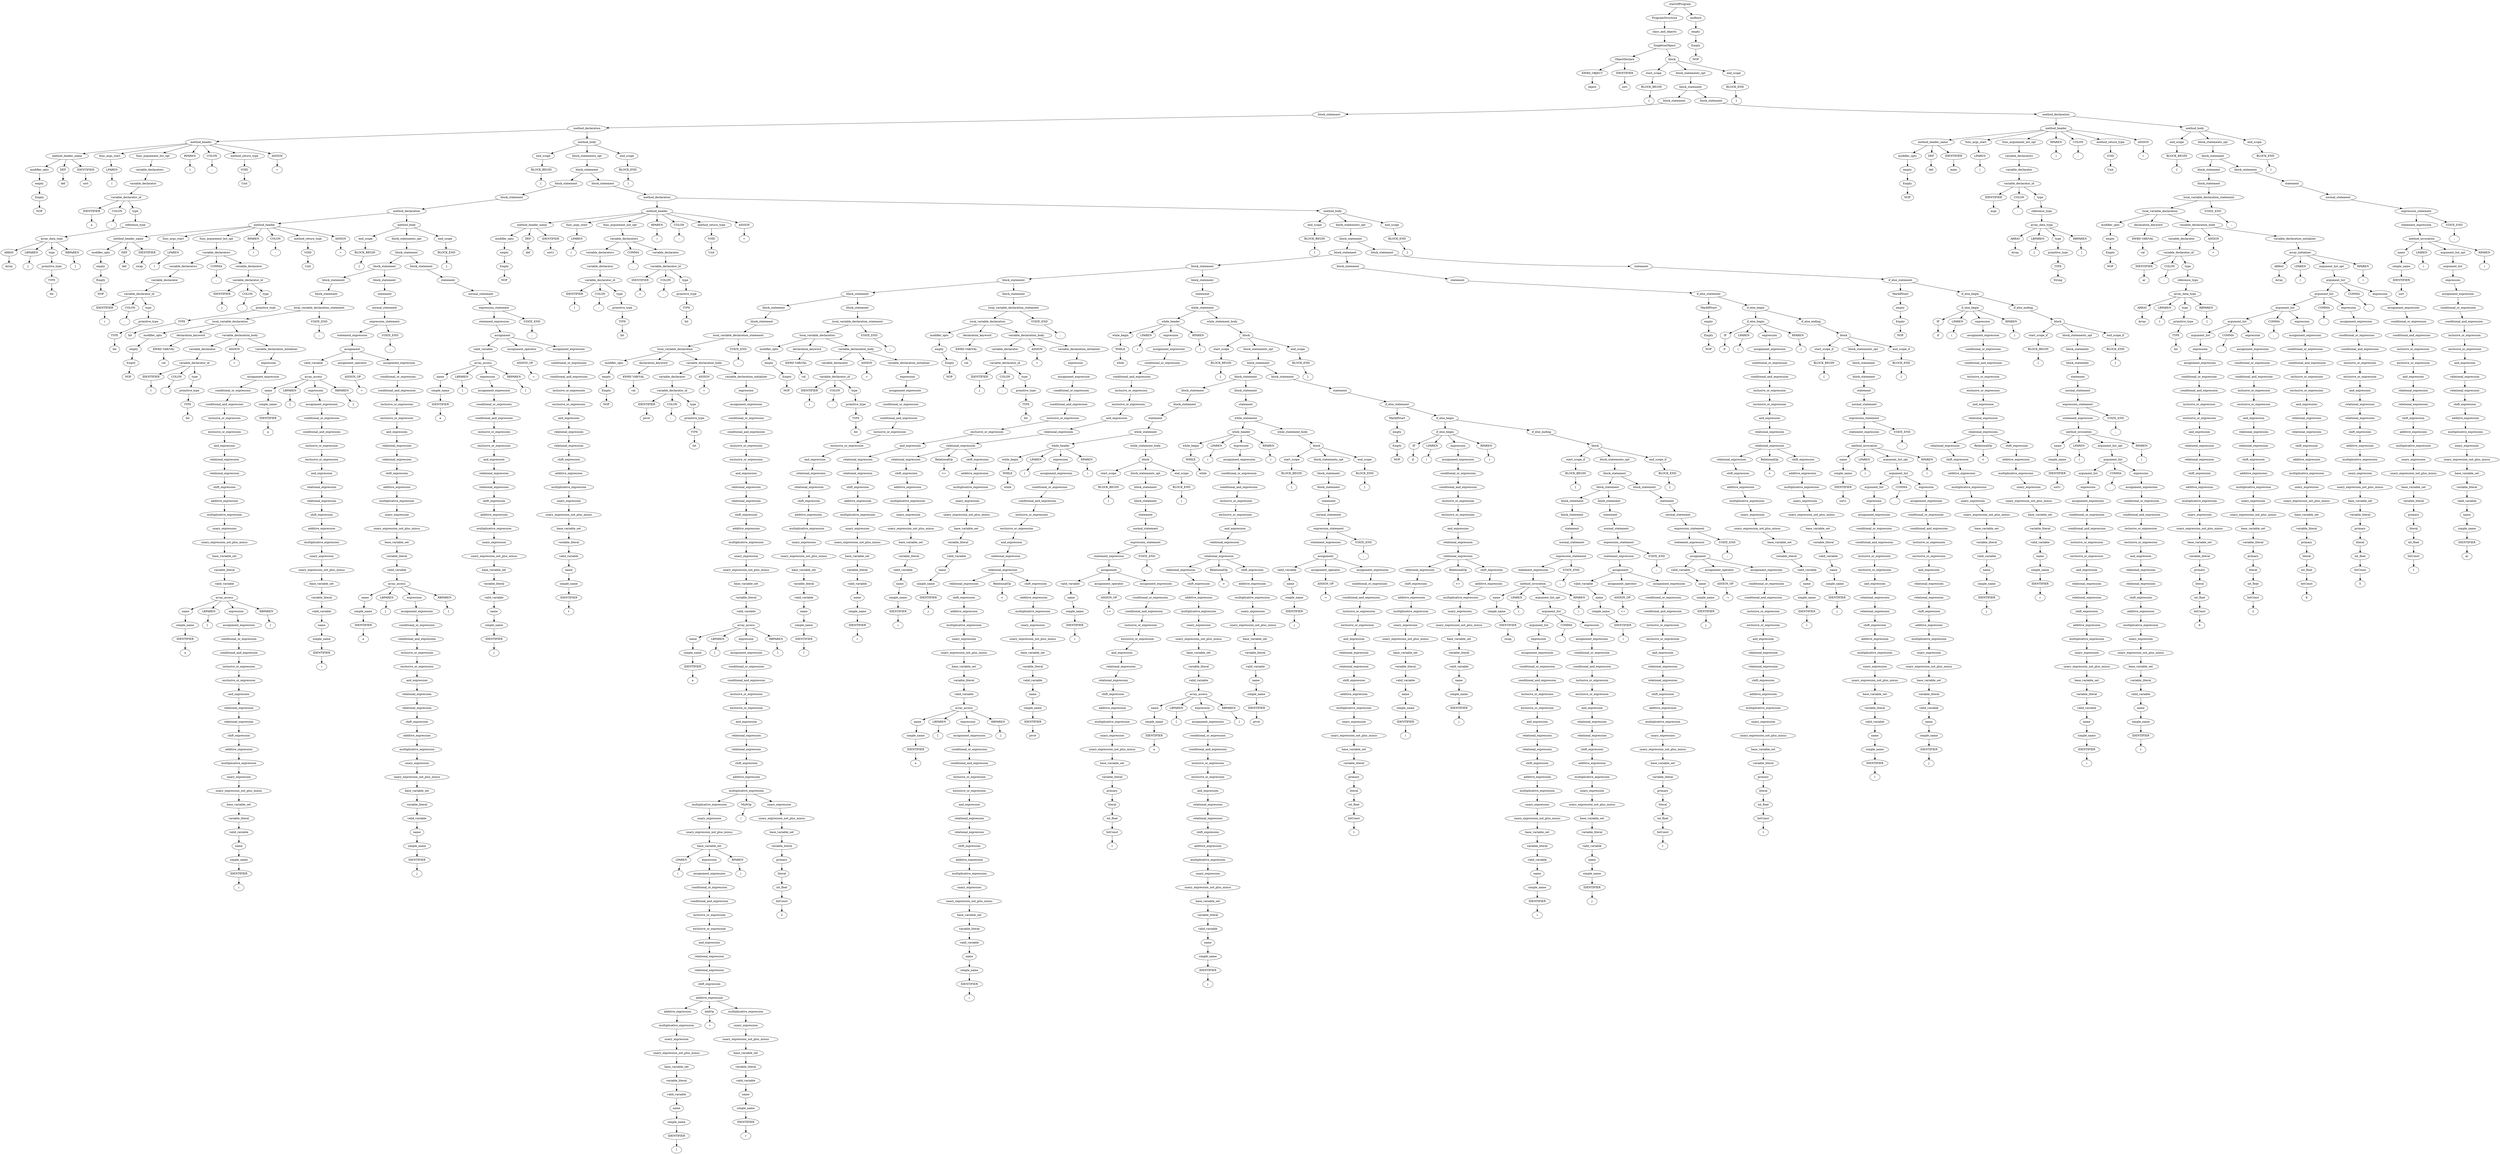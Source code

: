 digraph G {
1657 [label="startOfProgram"];1652 [label="ProgramStructure"];1657->1652
1657 [label="startOfProgram"];1656 [label="endhere"];1657->1656
1652 [label="ProgramStructure"];1651 [label="class_and_objects"];1652->1651
1651 [label="class_and_objects"];1650 [label="SingletonObject"];1651->1650
1650 [label="SingletonObject"];5 [label="ObjectDeclare"];1650->5
1650 [label="SingletonObject"];1649 [label="block"];1650->1649
5 [label="ObjectDeclare"];2 [label="KWRD_OBJECT"];5->2
5 [label="ObjectDeclare"];4 [label="IDENTIFIER"];5->4
2 [label="KWRD_OBJECT"];1 [label="object"];2->1
4 [label="IDENTIFIER"];3 [label="sort"];4->3
1649 [label="block"];8 [label="start_scope"];1649->8
1649 [label="block"];1645 [label="block_statements_opt"];1649->1645
1649 [label="block"];1648 [label="end_scope"];1649->1648
8 [label="start_scope"];7 [label="BLOCK_BEGIN"];8->7
7 [label="BLOCK_BEGIN"];6 [label="{"];7->6
1645 [label="block_statements_opt"];1644 [label="block_statement"];1645->1644
1644 [label="block_statement"];1388 [label="block_statement"];1644->1388
1644 [label="block_statement"];1643 [label="block_statement"];1644->1643
1388 [label="block_statement"];1387 [label="block_statement"];1388->1387
1387 [label="block_statement"];1386 [label="method_declaration"];1387->1386
1386 [label="method_declaration"];51 [label="method_header"];1386->51
1386 [label="method_declaration"];1385 [label="method_body"];1386->1385
51 [label="method_header"];17 [label="method_header_name"];51->17
51 [label="method_header"];20 [label="func_args_start"];51->20
51 [label="method_header"];41 [label="func_arguement_list_opt"];51->41
51 [label="method_header"];46 [label="RPAREN"];51->46
51 [label="method_header"];48 [label="COLON"];51->48
51 [label="method_header"];44 [label="method_return_type"];51->44
51 [label="method_header"];50 [label="ASSIGN"];51->50
17 [label="method_header_name"];12 [label="modifier_opts"];17->12
17 [label="method_header_name"];14 [label="DEF"];17->14
17 [label="method_header_name"];16 [label="IDENTIFIER"];17->16
12 [label="modifier_opts"];11 [label="empty"];12->11
11 [label="empty"];10 [label="Empty"];11->10
10 [label="Empty"];9 [label="NOP"];10->9
14 [label="DEF"];13 [label="def"];14->13
16 [label="IDENTIFIER"];15 [label="sort"];16->15
20 [label="func_args_start"];19 [label="LPAREN"];20->19
19 [label="LPAREN"];18 [label="("];19->18
41 [label="func_arguement_list_opt"];40 [label="variable_declarators"];41->40
40 [label="variable_declarators"];39 [label="variable_declarator"];40->39
39 [label="variable_declarator"];38 [label="variable_declarator_id"];39->38
38 [label="variable_declarator_id"];35 [label="IDENTIFIER"];38->35
38 [label="variable_declarator_id"];37 [label="COLON"];38->37
38 [label="variable_declarator_id"];33 [label="type"];38->33
35 [label="IDENTIFIER"];34 [label="a"];35->34
37 [label="COLON"];36 [label=":"];37->36
33 [label="type"];32 [label="reference_type"];33->32
32 [label="reference_type"];31 [label="array_data_type"];32->31
31 [label="array_data_type"];26 [label="ARRAY"];31->26
31 [label="array_data_type"];28 [label="LBPAREN"];31->28
31 [label="array_data_type"];24 [label="type"];31->24
31 [label="array_data_type"];30 [label="RBPAREN"];31->30
26 [label="ARRAY"];25 [label="Array"];26->25
28 [label="LBPAREN"];27 [label="["];28->27
24 [label="type"];23 [label="primitive_type"];24->23
23 [label="primitive_type"];22 [label="TYPE"];23->22
22 [label="TYPE"];21 [label="Int"];22->21
30 [label="RBPAREN"];29 [label="]"];30->29
46 [label="RPAREN"];45 [label=")"];46->45
48 [label="COLON"];47 [label=":"];48->47
44 [label="method_return_type"];43 [label="VOID"];44->43
43 [label="VOID"];42 [label="Unit"];43->42
50 [label="ASSIGN"];49 [label="="];50->49
1385 [label="method_body"];54 [label="end_scope"];1385->54
1385 [label="method_body"];1381 [label="block_statements_opt"];1385->1381
1385 [label="method_body"];1384 [label="end_scope"];1385->1384
54 [label="end_scope"];53 [label="BLOCK_BEGIN"];54->53
53 [label="BLOCK_BEGIN"];52 [label="{"];53->52
1381 [label="block_statements_opt"];1380 [label="block_statement"];1381->1380
1380 [label="block_statement"];338 [label="block_statement"];1380->338
1380 [label="block_statement"];1379 [label="block_statement"];1380->1379
338 [label="block_statement"];337 [label="block_statement"];338->337
337 [label="block_statement"];336 [label="method_declaration"];337->336
336 [label="method_declaration"];101 [label="method_header"];336->101
336 [label="method_declaration"];335 [label="method_body"];336->335
101 [label="method_header"];63 [label="method_header_name"];101->63
101 [label="method_header"];66 [label="func_args_start"];101->66
101 [label="method_header"];91 [label="func_arguement_list_opt"];101->91
101 [label="method_header"];96 [label="RPAREN"];101->96
101 [label="method_header"];98 [label="COLON"];101->98
101 [label="method_header"];94 [label="method_return_type"];101->94
101 [label="method_header"];100 [label="ASSIGN"];101->100
63 [label="method_header_name"];58 [label="modifier_opts"];63->58
63 [label="method_header_name"];60 [label="DEF"];63->60
63 [label="method_header_name"];62 [label="IDENTIFIER"];63->62
58 [label="modifier_opts"];57 [label="empty"];58->57
57 [label="empty"];56 [label="Empty"];57->56
56 [label="Empty"];55 [label="NOP"];56->55
60 [label="DEF"];59 [label="def"];60->59
62 [label="IDENTIFIER"];61 [label="swap"];62->61
66 [label="func_args_start"];65 [label="LPAREN"];66->65
65 [label="LPAREN"];64 [label="("];65->64
91 [label="func_arguement_list_opt"];90 [label="variable_declarators"];91->90
90 [label="variable_declarators"];77 [label="variable_declarators"];90->77
90 [label="variable_declarators"];89 [label="COMMA"];90->89
90 [label="variable_declarators"];87 [label="variable_declarator"];90->87
77 [label="variable_declarators"];76 [label="variable_declarator"];77->76
76 [label="variable_declarator"];75 [label="variable_declarator_id"];76->75
75 [label="variable_declarator_id"];72 [label="IDENTIFIER"];75->72
75 [label="variable_declarator_id"];74 [label="COLON"];75->74
75 [label="variable_declarator_id"];70 [label="type"];75->70
72 [label="IDENTIFIER"];71 [label="i"];72->71
74 [label="COLON"];73 [label=":"];74->73
70 [label="type"];69 [label="primitive_type"];70->69
69 [label="primitive_type"];68 [label="TYPE"];69->68
68 [label="TYPE"];67 [label="Int"];68->67
89 [label="COMMA"];88 [label=","];89->88
87 [label="variable_declarator"];86 [label="variable_declarator_id"];87->86
86 [label="variable_declarator_id"];83 [label="IDENTIFIER"];86->83
86 [label="variable_declarator_id"];85 [label="COLON"];86->85
86 [label="variable_declarator_id"];81 [label="type"];86->81
83 [label="IDENTIFIER"];82 [label="j"];83->82
85 [label="COLON"];84 [label=":"];85->84
81 [label="type"];80 [label="primitive_type"];81->80
80 [label="primitive_type"];79 [label="TYPE"];80->79
79 [label="TYPE"];78 [label="Int"];79->78
96 [label="RPAREN"];95 [label=")"];96->95
98 [label="COLON"];97 [label=":"];98->97
94 [label="method_return_type"];93 [label="VOID"];94->93
93 [label="VOID"];92 [label="Unit"];93->92
100 [label="ASSIGN"];99 [label="="];100->99
335 [label="method_body"];104 [label="end_scope"];335->104
335 [label="method_body"];331 [label="block_statements_opt"];335->331
335 [label="method_body"];334 [label="end_scope"];335->334
104 [label="end_scope"];103 [label="BLOCK_BEGIN"];104->103
103 [label="BLOCK_BEGIN"];102 [label="{"];103->102
331 [label="block_statements_opt"];330 [label="block_statement"];331->330
330 [label="block_statement"];267 [label="block_statement"];330->267
330 [label="block_statement"];329 [label="block_statement"];330->329
267 [label="block_statement"];178 [label="block_statement"];267->178
267 [label="block_statement"];266 [label="block_statement"];267->266
178 [label="block_statement"];177 [label="block_statement"];178->177
177 [label="block_statement"];176 [label="local_variable_declaration_statement"];177->176
176 [label="local_variable_declaration_statement"];173 [label="local_variable_declaration"];176->173
176 [label="local_variable_declaration_statement"];175 [label="STATE_END"];176->175
173 [label="local_variable_declaration"];108 [label="modifier_opts"];173->108
173 [label="local_variable_declaration"];111 [label="declaration_keyword"];173->111
173 [label="local_variable_declaration"];172 [label="variable_declaration_body"];173->172
108 [label="modifier_opts"];107 [label="empty"];108->107
107 [label="empty"];106 [label="Empty"];107->106
106 [label="Empty"];105 [label="NOP"];106->105
111 [label="declaration_keyword"];110 [label="KWRD VAR/VAL"];111->110
110 [label="KWRD VAR/VAL"];109 [label="val"];110->109
172 [label="variable_declaration_body"];121 [label="variable_declarator"];172->121
172 [label="variable_declaration_body"];171 [label="ASSIGN"];172->171
172 [label="variable_declaration_body"];169 [label="variable_declaration_initializer"];172->169
121 [label="variable_declarator"];120 [label="variable_declarator_id"];121->120
120 [label="variable_declarator_id"];117 [label="IDENTIFIER"];120->117
120 [label="variable_declarator_id"];119 [label="COLON"];120->119
120 [label="variable_declarator_id"];115 [label="type"];120->115
117 [label="IDENTIFIER"];116 [label="t"];117->116
119 [label="COLON"];118 [label=":"];119->118
115 [label="type"];114 [label="primitive_type"];115->114
114 [label="primitive_type"];113 [label="TYPE"];114->113
113 [label="TYPE"];112 [label="Int"];113->112
171 [label="ASSIGN"];170 [label="="];171->170
169 [label="variable_declaration_initializer"];168 [label="expression"];169->168
168 [label="expression"];167 [label="assignment_expression"];168->167
167 [label="assignment_expression"];166 [label="conditional_or_expression"];167->166
166 [label="conditional_or_expression"];165 [label="conditional_and_expression"];166->165
165 [label="conditional_and_expression"];164 [label="inclusive_or_expression"];165->164
164 [label="inclusive_or_expression"];163 [label="exclusive_or_expression"];164->163
163 [label="exclusive_or_expression"];162 [label="and_expression"];163->162
162 [label="and_expression"];161 [label="relational_expression"];162->161
161 [label="relational_expression"];160 [label="relational_expression"];161->160
160 [label="relational_expression"];159 [label="shift_expression"];160->159
159 [label="shift_expression"];158 [label="additive_expression"];159->158
158 [label="additive_expression"];157 [label="multiplicative_expression"];158->157
157 [label="multiplicative_expression"];156 [label="unary_expression"];157->156
156 [label="unary_expression"];155 [label="unary_expression_not_plus_minus"];156->155
155 [label="unary_expression_not_plus_minus"];154 [label="base_variable_set"];155->154
154 [label="base_variable_set"];153 [label="variable_literal"];154->153
153 [label="variable_literal"];152 [label="valid_variable"];153->152
152 [label="valid_variable"];151 [label="array_access"];152->151
151 [label="array_access"];125 [label="name"];151->125
151 [label="array_access"];148 [label="LBPAREN"];151->148
151 [label="array_access"];146 [label="expression"];151->146
151 [label="array_access"];150 [label="RBPAREN"];151->150
125 [label="name"];124 [label="simple_name"];125->124
124 [label="simple_name"];123 [label="IDENTIFIER"];124->123
123 [label="IDENTIFIER"];122 [label="a"];123->122
148 [label="LBPAREN"];147 [label="["];148->147
146 [label="expression"];145 [label="assignment_expression"];146->145
145 [label="assignment_expression"];144 [label="conditional_or_expression"];145->144
144 [label="conditional_or_expression"];143 [label="conditional_and_expression"];144->143
143 [label="conditional_and_expression"];142 [label="inclusive_or_expression"];143->142
142 [label="inclusive_or_expression"];141 [label="exclusive_or_expression"];142->141
141 [label="exclusive_or_expression"];140 [label="and_expression"];141->140
140 [label="and_expression"];139 [label="relational_expression"];140->139
139 [label="relational_expression"];138 [label="relational_expression"];139->138
138 [label="relational_expression"];137 [label="shift_expression"];138->137
137 [label="shift_expression"];136 [label="additive_expression"];137->136
136 [label="additive_expression"];135 [label="multiplicative_expression"];136->135
135 [label="multiplicative_expression"];134 [label="unary_expression"];135->134
134 [label="unary_expression"];133 [label="unary_expression_not_plus_minus"];134->133
133 [label="unary_expression_not_plus_minus"];132 [label="base_variable_set"];133->132
132 [label="base_variable_set"];131 [label="variable_literal"];132->131
131 [label="variable_literal"];130 [label="valid_variable"];131->130
130 [label="valid_variable"];129 [label="name"];130->129
129 [label="name"];128 [label="simple_name"];129->128
128 [label="simple_name"];127 [label="IDENTIFIER"];128->127
127 [label="IDENTIFIER"];126 [label="i"];127->126
150 [label="RBPAREN"];149 [label="]"];150->149
175 [label="STATE_END"];174 [label=";"];175->174
266 [label="block_statement"];265 [label="statement"];266->265
265 [label="statement"];264 [label="normal_statement"];265->264
264 [label="normal_statement"];263 [label="expression_statement"];264->263
263 [label="expression_statement"];260 [label="statement_expression"];263->260
263 [label="expression_statement"];262 [label="STATE_END"];263->262
260 [label="statement_expression"];259 [label="assignment"];260->259
259 [label="assignment"];209 [label="valid_variable"];259->209
259 [label="assignment"];212 [label="assignment_operator"];259->212
259 [label="assignment"];258 [label="assignment_expression"];259->258
209 [label="valid_variable"];208 [label="array_access"];209->208
208 [label="array_access"];182 [label="name"];208->182
208 [label="array_access"];205 [label="LBPAREN"];208->205
208 [label="array_access"];203 [label="expression"];208->203
208 [label="array_access"];207 [label="RBPAREN"];208->207
182 [label="name"];181 [label="simple_name"];182->181
181 [label="simple_name"];180 [label="IDENTIFIER"];181->180
180 [label="IDENTIFIER"];179 [label="a"];180->179
205 [label="LBPAREN"];204 [label="["];205->204
203 [label="expression"];202 [label="assignment_expression"];203->202
202 [label="assignment_expression"];201 [label="conditional_or_expression"];202->201
201 [label="conditional_or_expression"];200 [label="conditional_and_expression"];201->200
200 [label="conditional_and_expression"];199 [label="inclusive_or_expression"];200->199
199 [label="inclusive_or_expression"];198 [label="exclusive_or_expression"];199->198
198 [label="exclusive_or_expression"];197 [label="and_expression"];198->197
197 [label="and_expression"];196 [label="relational_expression"];197->196
196 [label="relational_expression"];195 [label="relational_expression"];196->195
195 [label="relational_expression"];194 [label="shift_expression"];195->194
194 [label="shift_expression"];193 [label="additive_expression"];194->193
193 [label="additive_expression"];192 [label="multiplicative_expression"];193->192
192 [label="multiplicative_expression"];191 [label="unary_expression"];192->191
191 [label="unary_expression"];190 [label="unary_expression_not_plus_minus"];191->190
190 [label="unary_expression_not_plus_minus"];189 [label="base_variable_set"];190->189
189 [label="base_variable_set"];188 [label="variable_literal"];189->188
188 [label="variable_literal"];187 [label="valid_variable"];188->187
187 [label="valid_variable"];186 [label="name"];187->186
186 [label="name"];185 [label="simple_name"];186->185
185 [label="simple_name"];184 [label="IDENTIFIER"];185->184
184 [label="IDENTIFIER"];183 [label="i"];184->183
207 [label="RBPAREN"];206 [label="]"];207->206
212 [label="assignment_operator"];211 [label="ASSIGN_OP"];212->211
211 [label="ASSIGN_OP"];210 [label="="];211->210
258 [label="assignment_expression"];257 [label="conditional_or_expression"];258->257
257 [label="conditional_or_expression"];256 [label="conditional_and_expression"];257->256
256 [label="conditional_and_expression"];255 [label="inclusive_or_expression"];256->255
255 [label="inclusive_or_expression"];254 [label="exclusive_or_expression"];255->254
254 [label="exclusive_or_expression"];253 [label="and_expression"];254->253
253 [label="and_expression"];252 [label="relational_expression"];253->252
252 [label="relational_expression"];251 [label="relational_expression"];252->251
251 [label="relational_expression"];250 [label="shift_expression"];251->250
250 [label="shift_expression"];249 [label="additive_expression"];250->249
249 [label="additive_expression"];248 [label="multiplicative_expression"];249->248
248 [label="multiplicative_expression"];247 [label="unary_expression"];248->247
247 [label="unary_expression"];246 [label="unary_expression_not_plus_minus"];247->246
246 [label="unary_expression_not_plus_minus"];245 [label="base_variable_set"];246->245
245 [label="base_variable_set"];244 [label="variable_literal"];245->244
244 [label="variable_literal"];243 [label="valid_variable"];244->243
243 [label="valid_variable"];242 [label="array_access"];243->242
242 [label="array_access"];216 [label="name"];242->216
242 [label="array_access"];239 [label="LBPAREN"];242->239
242 [label="array_access"];237 [label="expression"];242->237
242 [label="array_access"];241 [label="RBPAREN"];242->241
216 [label="name"];215 [label="simple_name"];216->215
215 [label="simple_name"];214 [label="IDENTIFIER"];215->214
214 [label="IDENTIFIER"];213 [label="a"];214->213
239 [label="LBPAREN"];238 [label="["];239->238
237 [label="expression"];236 [label="assignment_expression"];237->236
236 [label="assignment_expression"];235 [label="conditional_or_expression"];236->235
235 [label="conditional_or_expression"];234 [label="conditional_and_expression"];235->234
234 [label="conditional_and_expression"];233 [label="inclusive_or_expression"];234->233
233 [label="inclusive_or_expression"];232 [label="exclusive_or_expression"];233->232
232 [label="exclusive_or_expression"];231 [label="and_expression"];232->231
231 [label="and_expression"];230 [label="relational_expression"];231->230
230 [label="relational_expression"];229 [label="relational_expression"];230->229
229 [label="relational_expression"];228 [label="shift_expression"];229->228
228 [label="shift_expression"];227 [label="additive_expression"];228->227
227 [label="additive_expression"];226 [label="multiplicative_expression"];227->226
226 [label="multiplicative_expression"];225 [label="unary_expression"];226->225
225 [label="unary_expression"];224 [label="unary_expression_not_plus_minus"];225->224
224 [label="unary_expression_not_plus_minus"];223 [label="base_variable_set"];224->223
223 [label="base_variable_set"];222 [label="variable_literal"];223->222
222 [label="variable_literal"];221 [label="valid_variable"];222->221
221 [label="valid_variable"];220 [label="name"];221->220
220 [label="name"];219 [label="simple_name"];220->219
219 [label="simple_name"];218 [label="IDENTIFIER"];219->218
218 [label="IDENTIFIER"];217 [label="j"];218->217
241 [label="RBPAREN"];240 [label="]"];241->240
262 [label="STATE_END"];261 [label=";"];262->261
329 [label="block_statement"];328 [label="statement"];329->328
328 [label="statement"];327 [label="normal_statement"];328->327
327 [label="normal_statement"];326 [label="expression_statement"];327->326
326 [label="expression_statement"];323 [label="statement_expression"];326->323
326 [label="expression_statement"];325 [label="STATE_END"];326->325
323 [label="statement_expression"];322 [label="assignment"];323->322
322 [label="assignment"];298 [label="valid_variable"];322->298
322 [label="assignment"];301 [label="assignment_operator"];322->301
322 [label="assignment"];321 [label="assignment_expression"];322->321
298 [label="valid_variable"];297 [label="array_access"];298->297
297 [label="array_access"];271 [label="name"];297->271
297 [label="array_access"];294 [label="LBPAREN"];297->294
297 [label="array_access"];292 [label="expression"];297->292
297 [label="array_access"];296 [label="RBPAREN"];297->296
271 [label="name"];270 [label="simple_name"];271->270
270 [label="simple_name"];269 [label="IDENTIFIER"];270->269
269 [label="IDENTIFIER"];268 [label="a"];269->268
294 [label="LBPAREN"];293 [label="["];294->293
292 [label="expression"];291 [label="assignment_expression"];292->291
291 [label="assignment_expression"];290 [label="conditional_or_expression"];291->290
290 [label="conditional_or_expression"];289 [label="conditional_and_expression"];290->289
289 [label="conditional_and_expression"];288 [label="inclusive_or_expression"];289->288
288 [label="inclusive_or_expression"];287 [label="exclusive_or_expression"];288->287
287 [label="exclusive_or_expression"];286 [label="and_expression"];287->286
286 [label="and_expression"];285 [label="relational_expression"];286->285
285 [label="relational_expression"];284 [label="relational_expression"];285->284
284 [label="relational_expression"];283 [label="shift_expression"];284->283
283 [label="shift_expression"];282 [label="additive_expression"];283->282
282 [label="additive_expression"];281 [label="multiplicative_expression"];282->281
281 [label="multiplicative_expression"];280 [label="unary_expression"];281->280
280 [label="unary_expression"];279 [label="unary_expression_not_plus_minus"];280->279
279 [label="unary_expression_not_plus_minus"];278 [label="base_variable_set"];279->278
278 [label="base_variable_set"];277 [label="variable_literal"];278->277
277 [label="variable_literal"];276 [label="valid_variable"];277->276
276 [label="valid_variable"];275 [label="name"];276->275
275 [label="name"];274 [label="simple_name"];275->274
274 [label="simple_name"];273 [label="IDENTIFIER"];274->273
273 [label="IDENTIFIER"];272 [label="j"];273->272
296 [label="RBPAREN"];295 [label="]"];296->295
301 [label="assignment_operator"];300 [label="ASSIGN_OP"];301->300
300 [label="ASSIGN_OP"];299 [label="="];300->299
321 [label="assignment_expression"];320 [label="conditional_or_expression"];321->320
320 [label="conditional_or_expression"];319 [label="conditional_and_expression"];320->319
319 [label="conditional_and_expression"];318 [label="inclusive_or_expression"];319->318
318 [label="inclusive_or_expression"];317 [label="exclusive_or_expression"];318->317
317 [label="exclusive_or_expression"];316 [label="and_expression"];317->316
316 [label="and_expression"];315 [label="relational_expression"];316->315
315 [label="relational_expression"];314 [label="relational_expression"];315->314
314 [label="relational_expression"];313 [label="shift_expression"];314->313
313 [label="shift_expression"];312 [label="additive_expression"];313->312
312 [label="additive_expression"];311 [label="multiplicative_expression"];312->311
311 [label="multiplicative_expression"];310 [label="unary_expression"];311->310
310 [label="unary_expression"];309 [label="unary_expression_not_plus_minus"];310->309
309 [label="unary_expression_not_plus_minus"];308 [label="base_variable_set"];309->308
308 [label="base_variable_set"];307 [label="variable_literal"];308->307
307 [label="variable_literal"];306 [label="valid_variable"];307->306
306 [label="valid_variable"];305 [label="name"];306->305
305 [label="name"];304 [label="simple_name"];305->304
304 [label="simple_name"];303 [label="IDENTIFIER"];304->303
303 [label="IDENTIFIER"];302 [label="t"];303->302
325 [label="STATE_END"];324 [label=";"];325->324
334 [label="end_scope"];333 [label="BLOCK_END"];334->333
333 [label="BLOCK_END"];332 [label="}"];333->332
1379 [label="block_statement"];1378 [label="method_declaration"];1379->1378
1378 [label="method_declaration"];385 [label="method_header"];1378->385
1378 [label="method_declaration"];1377 [label="method_body"];1378->1377
385 [label="method_header"];347 [label="method_header_name"];385->347
385 [label="method_header"];350 [label="func_args_start"];385->350
385 [label="method_header"];375 [label="func_arguement_list_opt"];385->375
385 [label="method_header"];380 [label="RPAREN"];385->380
385 [label="method_header"];382 [label="COLON"];385->382
385 [label="method_header"];378 [label="method_return_type"];385->378
385 [label="method_header"];384 [label="ASSIGN"];385->384
347 [label="method_header_name"];342 [label="modifier_opts"];347->342
347 [label="method_header_name"];344 [label="DEF"];347->344
347 [label="method_header_name"];346 [label="IDENTIFIER"];347->346
342 [label="modifier_opts"];341 [label="empty"];342->341
341 [label="empty"];340 [label="Empty"];341->340
340 [label="Empty"];339 [label="NOP"];340->339
344 [label="DEF"];343 [label="def"];344->343
346 [label="IDENTIFIER"];345 [label="sort1"];346->345
350 [label="func_args_start"];349 [label="LPAREN"];350->349
349 [label="LPAREN"];348 [label="("];349->348
375 [label="func_arguement_list_opt"];374 [label="variable_declarators"];375->374
374 [label="variable_declarators"];361 [label="variable_declarators"];374->361
374 [label="variable_declarators"];373 [label="COMMA"];374->373
374 [label="variable_declarators"];371 [label="variable_declarator"];374->371
361 [label="variable_declarators"];360 [label="variable_declarator"];361->360
360 [label="variable_declarator"];359 [label="variable_declarator_id"];360->359
359 [label="variable_declarator_id"];356 [label="IDENTIFIER"];359->356
359 [label="variable_declarator_id"];358 [label="COLON"];359->358
359 [label="variable_declarator_id"];354 [label="type"];359->354
356 [label="IDENTIFIER"];355 [label="l"];356->355
358 [label="COLON"];357 [label=":"];358->357
354 [label="type"];353 [label="primitive_type"];354->353
353 [label="primitive_type"];352 [label="TYPE"];353->352
352 [label="TYPE"];351 [label="Int"];352->351
373 [label="COMMA"];372 [label=","];373->372
371 [label="variable_declarator"];370 [label="variable_declarator_id"];371->370
370 [label="variable_declarator_id"];367 [label="IDENTIFIER"];370->367
370 [label="variable_declarator_id"];369 [label="COLON"];370->369
370 [label="variable_declarator_id"];365 [label="type"];370->365
367 [label="IDENTIFIER"];366 [label="r"];367->366
369 [label="COLON"];368 [label=":"];369->368
365 [label="type"];364 [label="primitive_type"];365->364
364 [label="primitive_type"];363 [label="TYPE"];364->363
363 [label="TYPE"];362 [label="Int"];363->362
380 [label="RPAREN"];379 [label=")"];380->379
382 [label="COLON"];381 [label=":"];382->381
378 [label="method_return_type"];377 [label="VOID"];378->377
377 [label="VOID"];376 [label="Unit"];377->376
384 [label="ASSIGN"];383 [label="="];384->383
1377 [label="method_body"];388 [label="end_scope"];1377->388
1377 [label="method_body"];1373 [label="block_statements_opt"];1377->1373
1377 [label="method_body"];1376 [label="end_scope"];1377->1376
388 [label="end_scope"];387 [label="BLOCK_BEGIN"];388->387
387 [label="BLOCK_BEGIN"];386 [label="{"];387->386
1373 [label="block_statements_opt"];1372 [label="block_statement"];1373->1372
1372 [label="block_statement"];1239 [label="block_statement"];1372->1239
1372 [label="block_statement"];1371 [label="block_statement"];1372->1371
1239 [label="block_statement"];1106 [label="block_statement"];1239->1106
1239 [label="block_statement"];1238 [label="block_statement"];1239->1238
1106 [label="block_statement"];602 [label="block_statement"];1106->602
1106 [label="block_statement"];1105 [label="block_statement"];1106->1105
602 [label="block_statement"];554 [label="block_statement"];602->554
602 [label="block_statement"];601 [label="block_statement"];602->601
554 [label="block_statement"];506 [label="block_statement"];554->506
554 [label="block_statement"];553 [label="block_statement"];554->553
506 [label="block_statement"];505 [label="block_statement"];506->505
505 [label="block_statement"];504 [label="local_variable_declaration_statement"];505->504
504 [label="local_variable_declaration_statement"];501 [label="local_variable_declaration"];504->501
504 [label="local_variable_declaration_statement"];503 [label="STATE_END"];504->503
501 [label="local_variable_declaration"];392 [label="modifier_opts"];501->392
501 [label="local_variable_declaration"];395 [label="declaration_keyword"];501->395
501 [label="local_variable_declaration"];500 [label="variable_declaration_body"];501->500
392 [label="modifier_opts"];391 [label="empty"];392->391
391 [label="empty"];390 [label="Empty"];391->390
390 [label="Empty"];389 [label="NOP"];390->389
395 [label="declaration_keyword"];394 [label="KWRD VAR/VAL"];395->394
394 [label="KWRD VAR/VAL"];393 [label="val"];394->393
500 [label="variable_declaration_body"];405 [label="variable_declarator"];500->405
500 [label="variable_declaration_body"];499 [label="ASSIGN"];500->499
500 [label="variable_declaration_body"];497 [label="variable_declaration_initializer"];500->497
405 [label="variable_declarator"];404 [label="variable_declarator_id"];405->404
404 [label="variable_declarator_id"];401 [label="IDENTIFIER"];404->401
404 [label="variable_declarator_id"];403 [label="COLON"];404->403
404 [label="variable_declarator_id"];399 [label="type"];404->399
401 [label="IDENTIFIER"];400 [label="pivot"];401->400
403 [label="COLON"];402 [label=":"];403->402
399 [label="type"];398 [label="primitive_type"];399->398
398 [label="primitive_type"];397 [label="TYPE"];398->397
397 [label="TYPE"];396 [label="Int"];397->396
499 [label="ASSIGN"];498 [label="="];499->498
497 [label="variable_declaration_initializer"];496 [label="expression"];497->496
496 [label="expression"];495 [label="assignment_expression"];496->495
495 [label="assignment_expression"];494 [label="conditional_or_expression"];495->494
494 [label="conditional_or_expression"];493 [label="conditional_and_expression"];494->493
493 [label="conditional_and_expression"];492 [label="inclusive_or_expression"];493->492
492 [label="inclusive_or_expression"];491 [label="exclusive_or_expression"];492->491
491 [label="exclusive_or_expression"];490 [label="and_expression"];491->490
490 [label="and_expression"];489 [label="relational_expression"];490->489
489 [label="relational_expression"];488 [label="relational_expression"];489->488
488 [label="relational_expression"];487 [label="shift_expression"];488->487
487 [label="shift_expression"];486 [label="additive_expression"];487->486
486 [label="additive_expression"];485 [label="multiplicative_expression"];486->485
485 [label="multiplicative_expression"];484 [label="unary_expression"];485->484
484 [label="unary_expression"];483 [label="unary_expression_not_plus_minus"];484->483
483 [label="unary_expression_not_plus_minus"];482 [label="base_variable_set"];483->482
482 [label="base_variable_set"];481 [label="variable_literal"];482->481
481 [label="variable_literal"];480 [label="valid_variable"];481->480
480 [label="valid_variable"];479 [label="array_access"];480->479
479 [label="array_access"];409 [label="name"];479->409
479 [label="array_access"];476 [label="LBPAREN"];479->476
479 [label="array_access"];474 [label="expression"];479->474
479 [label="array_access"];478 [label="RBPAREN"];479->478
409 [label="name"];408 [label="simple_name"];409->408
408 [label="simple_name"];407 [label="IDENTIFIER"];408->407
407 [label="IDENTIFIER"];406 [label="a"];407->406
476 [label="LBPAREN"];475 [label="["];476->475
474 [label="expression"];473 [label="assignment_expression"];474->473
473 [label="assignment_expression"];472 [label="conditional_or_expression"];473->472
472 [label="conditional_or_expression"];471 [label="conditional_and_expression"];472->471
471 [label="conditional_and_expression"];470 [label="inclusive_or_expression"];471->470
470 [label="inclusive_or_expression"];469 [label="exclusive_or_expression"];470->469
469 [label="exclusive_or_expression"];468 [label="and_expression"];469->468
468 [label="and_expression"];467 [label="relational_expression"];468->467
467 [label="relational_expression"];466 [label="relational_expression"];467->466
466 [label="relational_expression"];465 [label="shift_expression"];466->465
465 [label="shift_expression"];464 [label="additive_expression"];465->464
464 [label="additive_expression"];463 [label="multiplicative_expression"];464->463
463 [label="multiplicative_expression"];451 [label="multiplicative_expression"];463->451
463 [label="multiplicative_expression"];462 [label="MultOp"];463->462
463 [label="multiplicative_expression"];460 [label="unary_expression"];463->460
451 [label="multiplicative_expression"];450 [label="unary_expression"];451->450
450 [label="unary_expression"];449 [label="unary_expression_not_plus_minus"];450->449
449 [label="unary_expression_not_plus_minus"];448 [label="base_variable_set"];449->448
448 [label="base_variable_set"];445 [label="LPAREN"];448->445
448 [label="base_variable_set"];443 [label="expression"];448->443
448 [label="base_variable_set"];447 [label="RPAREN"];448->447
445 [label="LPAREN"];444 [label="("];445->444
443 [label="expression"];442 [label="assignment_expression"];443->442
442 [label="assignment_expression"];441 [label="conditional_or_expression"];442->441
441 [label="conditional_or_expression"];440 [label="conditional_and_expression"];441->440
440 [label="conditional_and_expression"];439 [label="inclusive_or_expression"];440->439
439 [label="inclusive_or_expression"];438 [label="exclusive_or_expression"];439->438
438 [label="exclusive_or_expression"];437 [label="and_expression"];438->437
437 [label="and_expression"];436 [label="relational_expression"];437->436
436 [label="relational_expression"];435 [label="relational_expression"];436->435
435 [label="relational_expression"];434 [label="shift_expression"];435->434
434 [label="shift_expression"];433 [label="additive_expression"];434->433
433 [label="additive_expression"];420 [label="additive_expression"];433->420
433 [label="additive_expression"];432 [label="AddOp"];433->432
433 [label="additive_expression"];430 [label="multiplicative_expression"];433->430
420 [label="additive_expression"];419 [label="multiplicative_expression"];420->419
419 [label="multiplicative_expression"];418 [label="unary_expression"];419->418
418 [label="unary_expression"];417 [label="unary_expression_not_plus_minus"];418->417
417 [label="unary_expression_not_plus_minus"];416 [label="base_variable_set"];417->416
416 [label="base_variable_set"];415 [label="variable_literal"];416->415
415 [label="variable_literal"];414 [label="valid_variable"];415->414
414 [label="valid_variable"];413 [label="name"];414->413
413 [label="name"];412 [label="simple_name"];413->412
412 [label="simple_name"];411 [label="IDENTIFIER"];412->411
411 [label="IDENTIFIER"];410 [label="l"];411->410
432 [label="AddOp"];431 [label="+"];432->431
430 [label="multiplicative_expression"];429 [label="unary_expression"];430->429
429 [label="unary_expression"];428 [label="unary_expression_not_plus_minus"];429->428
428 [label="unary_expression_not_plus_minus"];427 [label="base_variable_set"];428->427
427 [label="base_variable_set"];426 [label="variable_literal"];427->426
426 [label="variable_literal"];425 [label="valid_variable"];426->425
425 [label="valid_variable"];424 [label="name"];425->424
424 [label="name"];423 [label="simple_name"];424->423
423 [label="simple_name"];422 [label="IDENTIFIER"];423->422
422 [label="IDENTIFIER"];421 [label="r"];422->421
447 [label="RPAREN"];446 [label=")"];447->446
462 [label="MultOp"];461 [label="/"];462->461
460 [label="unary_expression"];459 [label="unary_expression_not_plus_minus"];460->459
459 [label="unary_expression_not_plus_minus"];458 [label="base_variable_set"];459->458
458 [label="base_variable_set"];457 [label="variable_literal"];458->457
457 [label="variable_literal"];456 [label="primary"];457->456
456 [label="primary"];455 [label="literal"];456->455
455 [label="literal"];454 [label="int_float"];455->454
454 [label="int_float"];453 [label="IntConst"];454->453
453 [label="IntConst"];452 [label="2"];453->452
478 [label="RBPAREN"];477 [label="]"];478->477
503 [label="STATE_END"];502 [label=";"];503->502
553 [label="block_statement"];552 [label="local_variable_declaration_statement"];553->552
552 [label="local_variable_declaration_statement"];549 [label="local_variable_declaration"];552->549
552 [label="local_variable_declaration_statement"];551 [label="STATE_END"];552->551
549 [label="local_variable_declaration"];510 [label="modifier_opts"];549->510
549 [label="local_variable_declaration"];513 [label="declaration_keyword"];549->513
549 [label="local_variable_declaration"];548 [label="variable_declaration_body"];549->548
510 [label="modifier_opts"];509 [label="empty"];510->509
509 [label="empty"];508 [label="Empty"];509->508
508 [label="Empty"];507 [label="NOP"];508->507
513 [label="declaration_keyword"];512 [label="KWRD VAR/VAL"];513->512
512 [label="KWRD VAR/VAL"];511 [label="val"];512->511
548 [label="variable_declaration_body"];523 [label="variable_declarator"];548->523
548 [label="variable_declaration_body"];547 [label="ASSIGN"];548->547
548 [label="variable_declaration_body"];545 [label="variable_declaration_initializer"];548->545
523 [label="variable_declarator"];522 [label="variable_declarator_id"];523->522
522 [label="variable_declarator_id"];519 [label="IDENTIFIER"];522->519
522 [label="variable_declarator_id"];521 [label="COLON"];522->521
522 [label="variable_declarator_id"];517 [label="type"];522->517
519 [label="IDENTIFIER"];518 [label="i"];519->518
521 [label="COLON"];520 [label=":"];521->520
517 [label="type"];516 [label="primitive_type"];517->516
516 [label="primitive_type"];515 [label="TYPE"];516->515
515 [label="TYPE"];514 [label="Int"];515->514
547 [label="ASSIGN"];546 [label="="];547->546
545 [label="variable_declaration_initializer"];544 [label="expression"];545->544
544 [label="expression"];543 [label="assignment_expression"];544->543
543 [label="assignment_expression"];542 [label="conditional_or_expression"];543->542
542 [label="conditional_or_expression"];541 [label="conditional_and_expression"];542->541
541 [label="conditional_and_expression"];540 [label="inclusive_or_expression"];541->540
540 [label="inclusive_or_expression"];539 [label="exclusive_or_expression"];540->539
539 [label="exclusive_or_expression"];538 [label="and_expression"];539->538
538 [label="and_expression"];537 [label="relational_expression"];538->537
537 [label="relational_expression"];536 [label="relational_expression"];537->536
536 [label="relational_expression"];535 [label="shift_expression"];536->535
535 [label="shift_expression"];534 [label="additive_expression"];535->534
534 [label="additive_expression"];533 [label="multiplicative_expression"];534->533
533 [label="multiplicative_expression"];532 [label="unary_expression"];533->532
532 [label="unary_expression"];531 [label="unary_expression_not_plus_minus"];532->531
531 [label="unary_expression_not_plus_minus"];530 [label="base_variable_set"];531->530
530 [label="base_variable_set"];529 [label="variable_literal"];530->529
529 [label="variable_literal"];528 [label="valid_variable"];529->528
528 [label="valid_variable"];527 [label="name"];528->527
527 [label="name"];526 [label="simple_name"];527->526
526 [label="simple_name"];525 [label="IDENTIFIER"];526->525
525 [label="IDENTIFIER"];524 [label="l"];525->524
551 [label="STATE_END"];550 [label=";"];551->550
601 [label="block_statement"];600 [label="local_variable_declaration_statement"];601->600
600 [label="local_variable_declaration_statement"];597 [label="local_variable_declaration"];600->597
600 [label="local_variable_declaration_statement"];599 [label="STATE_END"];600->599
597 [label="local_variable_declaration"];558 [label="modifier_opts"];597->558
597 [label="local_variable_declaration"];561 [label="declaration_keyword"];597->561
597 [label="local_variable_declaration"];596 [label="variable_declaration_body"];597->596
558 [label="modifier_opts"];557 [label="empty"];558->557
557 [label="empty"];556 [label="Empty"];557->556
556 [label="Empty"];555 [label="NOP"];556->555
561 [label="declaration_keyword"];560 [label="KWRD VAR/VAL"];561->560
560 [label="KWRD VAR/VAL"];559 [label="val"];560->559
596 [label="variable_declaration_body"];571 [label="variable_declarator"];596->571
596 [label="variable_declaration_body"];595 [label="ASSIGN"];596->595
596 [label="variable_declaration_body"];593 [label="variable_declaration_initializer"];596->593
571 [label="variable_declarator"];570 [label="variable_declarator_id"];571->570
570 [label="variable_declarator_id"];567 [label="IDENTIFIER"];570->567
570 [label="variable_declarator_id"];569 [label="COLON"];570->569
570 [label="variable_declarator_id"];565 [label="type"];570->565
567 [label="IDENTIFIER"];566 [label="j"];567->566
569 [label="COLON"];568 [label=":"];569->568
565 [label="type"];564 [label="primitive_type"];565->564
564 [label="primitive_type"];563 [label="TYPE"];564->563
563 [label="TYPE"];562 [label="Int"];563->562
595 [label="ASSIGN"];594 [label="="];595->594
593 [label="variable_declaration_initializer"];592 [label="expression"];593->592
592 [label="expression"];591 [label="assignment_expression"];592->591
591 [label="assignment_expression"];590 [label="conditional_or_expression"];591->590
590 [label="conditional_or_expression"];589 [label="conditional_and_expression"];590->589
589 [label="conditional_and_expression"];588 [label="inclusive_or_expression"];589->588
588 [label="inclusive_or_expression"];587 [label="exclusive_or_expression"];588->587
587 [label="exclusive_or_expression"];586 [label="and_expression"];587->586
586 [label="and_expression"];585 [label="relational_expression"];586->585
585 [label="relational_expression"];584 [label="relational_expression"];585->584
584 [label="relational_expression"];583 [label="shift_expression"];584->583
583 [label="shift_expression"];582 [label="additive_expression"];583->582
582 [label="additive_expression"];581 [label="multiplicative_expression"];582->581
581 [label="multiplicative_expression"];580 [label="unary_expression"];581->580
580 [label="unary_expression"];579 [label="unary_expression_not_plus_minus"];580->579
579 [label="unary_expression_not_plus_minus"];578 [label="base_variable_set"];579->578
578 [label="base_variable_set"];577 [label="variable_literal"];578->577
577 [label="variable_literal"];576 [label="valid_variable"];577->576
576 [label="valid_variable"];575 [label="name"];576->575
575 [label="name"];574 [label="simple_name"];575->574
574 [label="simple_name"];573 [label="IDENTIFIER"];574->573
573 [label="IDENTIFIER"];572 [label="r"];573->572
599 [label="STATE_END"];598 [label=";"];599->598
1105 [label="block_statement"];1104 [label="statement"];1105->1104
1104 [label="statement"];1103 [label="while_statement"];1104->1103
1103 [label="while_statement"];646 [label="while_header"];1103->646
1103 [label="while_statement"];1102 [label="while_statement_body"];1103->1102
646 [label="while_header"];605 [label="while_begin"];646->605
646 [label="while_header"];643 [label="LPAREN"];646->643
646 [label="while_header"];641 [label="expression"];646->641
646 [label="while_header"];645 [label="RPAREN"];646->645
605 [label="while_begin"];604 [label="WHILE"];605->604
604 [label="WHILE"];603 [label="while"];604->603
643 [label="LPAREN"];642 [label="("];643->642
641 [label="expression"];640 [label="assignment_expression"];641->640
640 [label="assignment_expression"];639 [label="conditional_or_expression"];640->639
639 [label="conditional_or_expression"];638 [label="conditional_and_expression"];639->638
638 [label="conditional_and_expression"];637 [label="inclusive_or_expression"];638->637
637 [label="inclusive_or_expression"];636 [label="exclusive_or_expression"];637->636
636 [label="exclusive_or_expression"];635 [label="and_expression"];636->635
635 [label="and_expression"];634 [label="relational_expression"];635->634
634 [label="relational_expression"];633 [label="relational_expression"];634->633
633 [label="relational_expression"];618 [label="relational_expression"];633->618
633 [label="relational_expression"];632 [label="RelationalOp"];633->632
633 [label="relational_expression"];630 [label="shift_expression"];633->630
618 [label="relational_expression"];617 [label="shift_expression"];618->617
617 [label="shift_expression"];616 [label="additive_expression"];617->616
616 [label="additive_expression"];615 [label="multiplicative_expression"];616->615
615 [label="multiplicative_expression"];614 [label="unary_expression"];615->614
614 [label="unary_expression"];613 [label="unary_expression_not_plus_minus"];614->613
613 [label="unary_expression_not_plus_minus"];612 [label="base_variable_set"];613->612
612 [label="base_variable_set"];611 [label="variable_literal"];612->611
611 [label="variable_literal"];610 [label="valid_variable"];611->610
610 [label="valid_variable"];609 [label="name"];610->609
609 [label="name"];608 [label="simple_name"];609->608
608 [label="simple_name"];607 [label="IDENTIFIER"];608->607
607 [label="IDENTIFIER"];606 [label="i"];607->606
632 [label="RelationalOp"];631 [label="<="];632->631
630 [label="shift_expression"];629 [label="additive_expression"];630->629
629 [label="additive_expression"];628 [label="multiplicative_expression"];629->628
628 [label="multiplicative_expression"];627 [label="unary_expression"];628->627
627 [label="unary_expression"];626 [label="unary_expression_not_plus_minus"];627->626
626 [label="unary_expression_not_plus_minus"];625 [label="base_variable_set"];626->625
625 [label="base_variable_set"];624 [label="variable_literal"];625->624
624 [label="variable_literal"];623 [label="valid_variable"];624->623
623 [label="valid_variable"];622 [label="name"];623->622
622 [label="name"];621 [label="simple_name"];622->621
621 [label="simple_name"];620 [label="IDENTIFIER"];621->620
620 [label="IDENTIFIER"];619 [label="j"];620->619
645 [label="RPAREN"];644 [label=")"];645->644
1102 [label="while_statement_body"];1101 [label="block"];1102->1101
1101 [label="block"];649 [label="start_scope"];1101->649
1101 [label="block"];1097 [label="block_statements_opt"];1101->1097
1101 [label="block"];1100 [label="end_scope"];1101->1100
649 [label="start_scope"];648 [label="BLOCK_BEGIN"];649->648
648 [label="BLOCK_BEGIN"];647 [label="{"];648->647
1097 [label="block_statements_opt"];1096 [label="block_statement"];1097->1096
1096 [label="block_statement"];889 [label="block_statement"];1096->889
1096 [label="block_statement"];1095 [label="block_statement"];1096->1095
889 [label="block_statement"];769 [label="block_statement"];889->769
889 [label="block_statement"];888 [label="block_statement"];889->888
769 [label="block_statement"];768 [label="block_statement"];769->768
768 [label="block_statement"];767 [label="statement"];768->767
767 [label="statement"];766 [label="while_statement"];767->766
766 [label="while_statement"];719 [label="while_header"];766->719
766 [label="while_statement"];765 [label="while_statement_body"];766->765
719 [label="while_header"];652 [label="while_begin"];719->652
719 [label="while_header"];716 [label="LPAREN"];719->716
719 [label="while_header"];714 [label="expression"];719->714
719 [label="while_header"];718 [label="RPAREN"];719->718
652 [label="while_begin"];651 [label="WHILE"];652->651
651 [label="WHILE"];650 [label="while"];651->650
716 [label="LPAREN"];715 [label="("];716->715
714 [label="expression"];713 [label="assignment_expression"];714->713
713 [label="assignment_expression"];712 [label="conditional_or_expression"];713->712
712 [label="conditional_or_expression"];711 [label="conditional_and_expression"];712->711
711 [label="conditional_and_expression"];710 [label="inclusive_or_expression"];711->710
710 [label="inclusive_or_expression"];709 [label="exclusive_or_expression"];710->709
709 [label="exclusive_or_expression"];708 [label="and_expression"];709->708
708 [label="and_expression"];707 [label="relational_expression"];708->707
707 [label="relational_expression"];706 [label="relational_expression"];707->706
706 [label="relational_expression"];691 [label="relational_expression"];706->691
706 [label="relational_expression"];705 [label="RelationalOp"];706->705
706 [label="relational_expression"];703 [label="shift_expression"];706->703
691 [label="relational_expression"];690 [label="shift_expression"];691->690
690 [label="shift_expression"];689 [label="additive_expression"];690->689
689 [label="additive_expression"];688 [label="multiplicative_expression"];689->688
688 [label="multiplicative_expression"];687 [label="unary_expression"];688->687
687 [label="unary_expression"];686 [label="unary_expression_not_plus_minus"];687->686
686 [label="unary_expression_not_plus_minus"];685 [label="base_variable_set"];686->685
685 [label="base_variable_set"];684 [label="variable_literal"];685->684
684 [label="variable_literal"];683 [label="valid_variable"];684->683
683 [label="valid_variable"];682 [label="array_access"];683->682
682 [label="array_access"];656 [label="name"];682->656
682 [label="array_access"];679 [label="LBPAREN"];682->679
682 [label="array_access"];677 [label="expression"];682->677
682 [label="array_access"];681 [label="RBPAREN"];682->681
656 [label="name"];655 [label="simple_name"];656->655
655 [label="simple_name"];654 [label="IDENTIFIER"];655->654
654 [label="IDENTIFIER"];653 [label="a"];654->653
679 [label="LBPAREN"];678 [label="["];679->678
677 [label="expression"];676 [label="assignment_expression"];677->676
676 [label="assignment_expression"];675 [label="conditional_or_expression"];676->675
675 [label="conditional_or_expression"];674 [label="conditional_and_expression"];675->674
674 [label="conditional_and_expression"];673 [label="inclusive_or_expression"];674->673
673 [label="inclusive_or_expression"];672 [label="exclusive_or_expression"];673->672
672 [label="exclusive_or_expression"];671 [label="and_expression"];672->671
671 [label="and_expression"];670 [label="relational_expression"];671->670
670 [label="relational_expression"];669 [label="relational_expression"];670->669
669 [label="relational_expression"];668 [label="shift_expression"];669->668
668 [label="shift_expression"];667 [label="additive_expression"];668->667
667 [label="additive_expression"];666 [label="multiplicative_expression"];667->666
666 [label="multiplicative_expression"];665 [label="unary_expression"];666->665
665 [label="unary_expression"];664 [label="unary_expression_not_plus_minus"];665->664
664 [label="unary_expression_not_plus_minus"];663 [label="base_variable_set"];664->663
663 [label="base_variable_set"];662 [label="variable_literal"];663->662
662 [label="variable_literal"];661 [label="valid_variable"];662->661
661 [label="valid_variable"];660 [label="name"];661->660
660 [label="name"];659 [label="simple_name"];660->659
659 [label="simple_name"];658 [label="IDENTIFIER"];659->658
658 [label="IDENTIFIER"];657 [label="i"];658->657
681 [label="RBPAREN"];680 [label="]"];681->680
705 [label="RelationalOp"];704 [label="<"];705->704
703 [label="shift_expression"];702 [label="additive_expression"];703->702
702 [label="additive_expression"];701 [label="multiplicative_expression"];702->701
701 [label="multiplicative_expression"];700 [label="unary_expression"];701->700
700 [label="unary_expression"];699 [label="unary_expression_not_plus_minus"];700->699
699 [label="unary_expression_not_plus_minus"];698 [label="base_variable_set"];699->698
698 [label="base_variable_set"];697 [label="variable_literal"];698->697
697 [label="variable_literal"];696 [label="valid_variable"];697->696
696 [label="valid_variable"];695 [label="name"];696->695
695 [label="name"];694 [label="simple_name"];695->694
694 [label="simple_name"];693 [label="IDENTIFIER"];694->693
693 [label="IDENTIFIER"];692 [label="pivot"];693->692
718 [label="RPAREN"];717 [label=")"];718->717
765 [label="while_statement_body"];764 [label="block"];765->764
764 [label="block"];722 [label="start_scope"];764->722
764 [label="block"];760 [label="block_statements_opt"];764->760
764 [label="block"];763 [label="end_scope"];764->763
722 [label="start_scope"];721 [label="BLOCK_BEGIN"];722->721
721 [label="BLOCK_BEGIN"];720 [label="{"];721->720
760 [label="block_statements_opt"];759 [label="block_statement"];760->759
759 [label="block_statement"];758 [label="block_statement"];759->758
758 [label="block_statement"];757 [label="statement"];758->757
757 [label="statement"];756 [label="normal_statement"];757->756
756 [label="normal_statement"];755 [label="expression_statement"];756->755
755 [label="expression_statement"];752 [label="statement_expression"];755->752
755 [label="expression_statement"];754 [label="STATE_END"];755->754
752 [label="statement_expression"];751 [label="assignment"];752->751
751 [label="assignment"];727 [label="valid_variable"];751->727
751 [label="assignment"];730 [label="assignment_operator"];751->730
751 [label="assignment"];750 [label="assignment_expression"];751->750
727 [label="valid_variable"];726 [label="name"];727->726
726 [label="name"];725 [label="simple_name"];726->725
725 [label="simple_name"];724 [label="IDENTIFIER"];725->724
724 [label="IDENTIFIER"];723 [label="i"];724->723
730 [label="assignment_operator"];729 [label="ASSIGN_OP"];730->729
729 [label="ASSIGN_OP"];728 [label="+="];729->728
750 [label="assignment_expression"];749 [label="conditional_or_expression"];750->749
749 [label="conditional_or_expression"];748 [label="conditional_and_expression"];749->748
748 [label="conditional_and_expression"];747 [label="inclusive_or_expression"];748->747
747 [label="inclusive_or_expression"];746 [label="exclusive_or_expression"];747->746
746 [label="exclusive_or_expression"];745 [label="and_expression"];746->745
745 [label="and_expression"];744 [label="relational_expression"];745->744
744 [label="relational_expression"];743 [label="relational_expression"];744->743
743 [label="relational_expression"];742 [label="shift_expression"];743->742
742 [label="shift_expression"];741 [label="additive_expression"];742->741
741 [label="additive_expression"];740 [label="multiplicative_expression"];741->740
740 [label="multiplicative_expression"];739 [label="unary_expression"];740->739
739 [label="unary_expression"];738 [label="unary_expression_not_plus_minus"];739->738
738 [label="unary_expression_not_plus_minus"];737 [label="base_variable_set"];738->737
737 [label="base_variable_set"];736 [label="variable_literal"];737->736
736 [label="variable_literal"];735 [label="primary"];736->735
735 [label="primary"];734 [label="literal"];735->734
734 [label="literal"];733 [label="int_float"];734->733
733 [label="int_float"];732 [label="IntConst"];733->732
732 [label="IntConst"];731 [label="1"];732->731
754 [label="STATE_END"];753 [label=";"];754->753
763 [label="end_scope"];762 [label="BLOCK_END"];763->762
762 [label="BLOCK_END"];761 [label="}"];762->761
888 [label="block_statement"];887 [label="statement"];888->887
887 [label="statement"];886 [label="while_statement"];887->886
886 [label="while_statement"];839 [label="while_header"];886->839
886 [label="while_statement"];885 [label="while_statement_body"];886->885
839 [label="while_header"];772 [label="while_begin"];839->772
839 [label="while_header"];836 [label="LPAREN"];839->836
839 [label="while_header"];834 [label="expression"];839->834
839 [label="while_header"];838 [label="RPAREN"];839->838
772 [label="while_begin"];771 [label="WHILE"];772->771
771 [label="WHILE"];770 [label="while"];771->770
836 [label="LPAREN"];835 [label="("];836->835
834 [label="expression"];833 [label="assignment_expression"];834->833
833 [label="assignment_expression"];832 [label="conditional_or_expression"];833->832
832 [label="conditional_or_expression"];831 [label="conditional_and_expression"];832->831
831 [label="conditional_and_expression"];830 [label="inclusive_or_expression"];831->830
830 [label="inclusive_or_expression"];829 [label="exclusive_or_expression"];830->829
829 [label="exclusive_or_expression"];828 [label="and_expression"];829->828
828 [label="and_expression"];827 [label="relational_expression"];828->827
827 [label="relational_expression"];826 [label="relational_expression"];827->826
826 [label="relational_expression"];811 [label="relational_expression"];826->811
826 [label="relational_expression"];825 [label="RelationalOp"];826->825
826 [label="relational_expression"];823 [label="shift_expression"];826->823
811 [label="relational_expression"];810 [label="shift_expression"];811->810
810 [label="shift_expression"];809 [label="additive_expression"];810->809
809 [label="additive_expression"];808 [label="multiplicative_expression"];809->808
808 [label="multiplicative_expression"];807 [label="unary_expression"];808->807
807 [label="unary_expression"];806 [label="unary_expression_not_plus_minus"];807->806
806 [label="unary_expression_not_plus_minus"];805 [label="base_variable_set"];806->805
805 [label="base_variable_set"];804 [label="variable_literal"];805->804
804 [label="variable_literal"];803 [label="valid_variable"];804->803
803 [label="valid_variable"];802 [label="array_access"];803->802
802 [label="array_access"];776 [label="name"];802->776
802 [label="array_access"];799 [label="LBPAREN"];802->799
802 [label="array_access"];797 [label="expression"];802->797
802 [label="array_access"];801 [label="RBPAREN"];802->801
776 [label="name"];775 [label="simple_name"];776->775
775 [label="simple_name"];774 [label="IDENTIFIER"];775->774
774 [label="IDENTIFIER"];773 [label="a"];774->773
799 [label="LBPAREN"];798 [label="["];799->798
797 [label="expression"];796 [label="assignment_expression"];797->796
796 [label="assignment_expression"];795 [label="conditional_or_expression"];796->795
795 [label="conditional_or_expression"];794 [label="conditional_and_expression"];795->794
794 [label="conditional_and_expression"];793 [label="inclusive_or_expression"];794->793
793 [label="inclusive_or_expression"];792 [label="exclusive_or_expression"];793->792
792 [label="exclusive_or_expression"];791 [label="and_expression"];792->791
791 [label="and_expression"];790 [label="relational_expression"];791->790
790 [label="relational_expression"];789 [label="relational_expression"];790->789
789 [label="relational_expression"];788 [label="shift_expression"];789->788
788 [label="shift_expression"];787 [label="additive_expression"];788->787
787 [label="additive_expression"];786 [label="multiplicative_expression"];787->786
786 [label="multiplicative_expression"];785 [label="unary_expression"];786->785
785 [label="unary_expression"];784 [label="unary_expression_not_plus_minus"];785->784
784 [label="unary_expression_not_plus_minus"];783 [label="base_variable_set"];784->783
783 [label="base_variable_set"];782 [label="variable_literal"];783->782
782 [label="variable_literal"];781 [label="valid_variable"];782->781
781 [label="valid_variable"];780 [label="name"];781->780
780 [label="name"];779 [label="simple_name"];780->779
779 [label="simple_name"];778 [label="IDENTIFIER"];779->778
778 [label="IDENTIFIER"];777 [label="j"];778->777
801 [label="RBPAREN"];800 [label="]"];801->800
825 [label="RelationalOp"];824 [label=">"];825->824
823 [label="shift_expression"];822 [label="additive_expression"];823->822
822 [label="additive_expression"];821 [label="multiplicative_expression"];822->821
821 [label="multiplicative_expression"];820 [label="unary_expression"];821->820
820 [label="unary_expression"];819 [label="unary_expression_not_plus_minus"];820->819
819 [label="unary_expression_not_plus_minus"];818 [label="base_variable_set"];819->818
818 [label="base_variable_set"];817 [label="variable_literal"];818->817
817 [label="variable_literal"];816 [label="valid_variable"];817->816
816 [label="valid_variable"];815 [label="name"];816->815
815 [label="name"];814 [label="simple_name"];815->814
814 [label="simple_name"];813 [label="IDENTIFIER"];814->813
813 [label="IDENTIFIER"];812 [label="pivot"];813->812
838 [label="RPAREN"];837 [label=")"];838->837
885 [label="while_statement_body"];884 [label="block"];885->884
884 [label="block"];842 [label="start_scope"];884->842
884 [label="block"];880 [label="block_statements_opt"];884->880
884 [label="block"];883 [label="end_scope"];884->883
842 [label="start_scope"];841 [label="BLOCK_BEGIN"];842->841
841 [label="BLOCK_BEGIN"];840 [label="{"];841->840
880 [label="block_statements_opt"];879 [label="block_statement"];880->879
879 [label="block_statement"];878 [label="block_statement"];879->878
878 [label="block_statement"];877 [label="statement"];878->877
877 [label="statement"];876 [label="normal_statement"];877->876
876 [label="normal_statement"];875 [label="expression_statement"];876->875
875 [label="expression_statement"];872 [label="statement_expression"];875->872
875 [label="expression_statement"];874 [label="STATE_END"];875->874
872 [label="statement_expression"];871 [label="assignment"];872->871
871 [label="assignment"];847 [label="valid_variable"];871->847
871 [label="assignment"];850 [label="assignment_operator"];871->850
871 [label="assignment"];870 [label="assignment_expression"];871->870
847 [label="valid_variable"];846 [label="name"];847->846
846 [label="name"];845 [label="simple_name"];846->845
845 [label="simple_name"];844 [label="IDENTIFIER"];845->844
844 [label="IDENTIFIER"];843 [label="j"];844->843
850 [label="assignment_operator"];849 [label="ASSIGN_OP"];850->849
849 [label="ASSIGN_OP"];848 [label="-="];849->848
870 [label="assignment_expression"];869 [label="conditional_or_expression"];870->869
869 [label="conditional_or_expression"];868 [label="conditional_and_expression"];869->868
868 [label="conditional_and_expression"];867 [label="inclusive_or_expression"];868->867
867 [label="inclusive_or_expression"];866 [label="exclusive_or_expression"];867->866
866 [label="exclusive_or_expression"];865 [label="and_expression"];866->865
865 [label="and_expression"];864 [label="relational_expression"];865->864
864 [label="relational_expression"];863 [label="relational_expression"];864->863
863 [label="relational_expression"];862 [label="shift_expression"];863->862
862 [label="shift_expression"];861 [label="additive_expression"];862->861
861 [label="additive_expression"];860 [label="multiplicative_expression"];861->860
860 [label="multiplicative_expression"];859 [label="unary_expression"];860->859
859 [label="unary_expression"];858 [label="unary_expression_not_plus_minus"];859->858
858 [label="unary_expression_not_plus_minus"];857 [label="base_variable_set"];858->857
857 [label="base_variable_set"];856 [label="variable_literal"];857->856
856 [label="variable_literal"];855 [label="primary"];856->855
855 [label="primary"];854 [label="literal"];855->854
854 [label="literal"];853 [label="int_float"];854->853
853 [label="int_float"];852 [label="IntConst"];853->852
852 [label="IntConst"];851 [label="1"];852->851
874 [label="STATE_END"];873 [label=";"];874->873
883 [label="end_scope"];882 [label="BLOCK_END"];883->882
882 [label="BLOCK_END"];881 [label="}"];882->881
1095 [label="block_statement"];1094 [label="statement"];1095->1094
1094 [label="statement"];1093 [label="if_else_statement"];1094->1093
1093 [label="if_else_statement"];893 [label="MarkIfStart"];1093->893
1093 [label="if_else_statement"];1084 [label="if_else_begin"];1093->1084
893 [label="MarkIfStart"];892 [label="empty"];893->892
892 [label="empty"];891 [label="Empty"];892->891
891 [label="Empty"];890 [label="NOP"];891->890
1084 [label="if_else_begin"];936 [label="if_else_begin"];1084->936
1084 [label="if_else_begin"];1083 [label="if_else_ending"];1084->1083
936 [label="if_else_begin"];931 [label="IF"];936->931
936 [label="if_else_begin"];933 [label="LPAREN"];936->933
936 [label="if_else_begin"];929 [label="expression"];936->929
936 [label="if_else_begin"];935 [label="RPAREN"];936->935
931 [label="IF"];930 [label="if"];931->930
933 [label="LPAREN"];932 [label="("];933->932
929 [label="expression"];928 [label="assignment_expression"];929->928
928 [label="assignment_expression"];927 [label="conditional_or_expression"];928->927
927 [label="conditional_or_expression"];926 [label="conditional_and_expression"];927->926
926 [label="conditional_and_expression"];925 [label="inclusive_or_expression"];926->925
925 [label="inclusive_or_expression"];924 [label="exclusive_or_expression"];925->924
924 [label="exclusive_or_expression"];923 [label="and_expression"];924->923
923 [label="and_expression"];922 [label="relational_expression"];923->922
922 [label="relational_expression"];921 [label="relational_expression"];922->921
921 [label="relational_expression"];906 [label="relational_expression"];921->906
921 [label="relational_expression"];920 [label="RelationalOp"];921->920
921 [label="relational_expression"];918 [label="shift_expression"];921->918
906 [label="relational_expression"];905 [label="shift_expression"];906->905
905 [label="shift_expression"];904 [label="additive_expression"];905->904
904 [label="additive_expression"];903 [label="multiplicative_expression"];904->903
903 [label="multiplicative_expression"];902 [label="unary_expression"];903->902
902 [label="unary_expression"];901 [label="unary_expression_not_plus_minus"];902->901
901 [label="unary_expression_not_plus_minus"];900 [label="base_variable_set"];901->900
900 [label="base_variable_set"];899 [label="variable_literal"];900->899
899 [label="variable_literal"];898 [label="valid_variable"];899->898
898 [label="valid_variable"];897 [label="name"];898->897
897 [label="name"];896 [label="simple_name"];897->896
896 [label="simple_name"];895 [label="IDENTIFIER"];896->895
895 [label="IDENTIFIER"];894 [label="i"];895->894
920 [label="RelationalOp"];919 [label="<="];920->919
918 [label="shift_expression"];917 [label="additive_expression"];918->917
917 [label="additive_expression"];916 [label="multiplicative_expression"];917->916
916 [label="multiplicative_expression"];915 [label="unary_expression"];916->915
915 [label="unary_expression"];914 [label="unary_expression_not_plus_minus"];915->914
914 [label="unary_expression_not_plus_minus"];913 [label="base_variable_set"];914->913
913 [label="base_variable_set"];912 [label="variable_literal"];913->912
912 [label="variable_literal"];911 [label="valid_variable"];912->911
911 [label="valid_variable"];910 [label="name"];911->910
910 [label="name"];909 [label="simple_name"];910->909
909 [label="simple_name"];908 [label="IDENTIFIER"];909->908
908 [label="IDENTIFIER"];907 [label="j"];908->907
935 [label="RPAREN"];934 [label=")"];935->934
1083 [label="if_else_ending"];1082 [label="block"];1083->1082
1082 [label="block"];939 [label="start_scope_if"];1082->939
1082 [label="block"];1078 [label="block_statements_opt"];1082->1078
1082 [label="block"];1081 [label="end_scope_if"];1082->1081
939 [label="start_scope_if"];938 [label="BLOCK_BEGIN"];939->938
938 [label="BLOCK_BEGIN"];937 [label="{"];938->937
1078 [label="block_statements_opt"];1077 [label="block_statement"];1078->1077
1077 [label="block_statement"];1040 [label="block_statement"];1077->1040
1077 [label="block_statement"];1076 [label="block_statement"];1077->1076
1040 [label="block_statement"];1003 [label="block_statement"];1040->1003
1040 [label="block_statement"];1039 [label="block_statement"];1040->1039
1003 [label="block_statement"];1002 [label="block_statement"];1003->1002
1002 [label="block_statement"];1001 [label="statement"];1002->1001
1001 [label="statement"];1000 [label="normal_statement"];1001->1000
1000 [label="normal_statement"];999 [label="expression_statement"];1000->999
999 [label="expression_statement"];996 [label="statement_expression"];999->996
999 [label="expression_statement"];998 [label="STATE_END"];999->998
996 [label="statement_expression"];995 [label="method_invocation"];996->995
995 [label="method_invocation"];943 [label="name"];995->943
995 [label="method_invocation"];992 [label="LPAREN"];995->992
995 [label="method_invocation"];990 [label="argument_list_opt"];995->990
995 [label="method_invocation"];994 [label="RPAREN"];995->994
943 [label="name"];942 [label="simple_name"];943->942
942 [label="simple_name"];941 [label="IDENTIFIER"];942->941
941 [label="IDENTIFIER"];940 [label="swap"];941->940
992 [label="LPAREN"];991 [label="("];992->991
990 [label="argument_list_opt"];989 [label="argument_list"];990->989
989 [label="argument_list"];965 [label="argument_list"];989->965
989 [label="argument_list"];988 [label="COMMA"];989->988
989 [label="argument_list"];986 [label="expression"];989->986
965 [label="argument_list"];964 [label="expression"];965->964
964 [label="expression"];963 [label="assignment_expression"];964->963
963 [label="assignment_expression"];962 [label="conditional_or_expression"];963->962
962 [label="conditional_or_expression"];961 [label="conditional_and_expression"];962->961
961 [label="conditional_and_expression"];960 [label="inclusive_or_expression"];961->960
960 [label="inclusive_or_expression"];959 [label="exclusive_or_expression"];960->959
959 [label="exclusive_or_expression"];958 [label="and_expression"];959->958
958 [label="and_expression"];957 [label="relational_expression"];958->957
957 [label="relational_expression"];956 [label="relational_expression"];957->956
956 [label="relational_expression"];955 [label="shift_expression"];956->955
955 [label="shift_expression"];954 [label="additive_expression"];955->954
954 [label="additive_expression"];953 [label="multiplicative_expression"];954->953
953 [label="multiplicative_expression"];952 [label="unary_expression"];953->952
952 [label="unary_expression"];951 [label="unary_expression_not_plus_minus"];952->951
951 [label="unary_expression_not_plus_minus"];950 [label="base_variable_set"];951->950
950 [label="base_variable_set"];949 [label="variable_literal"];950->949
949 [label="variable_literal"];948 [label="valid_variable"];949->948
948 [label="valid_variable"];947 [label="name"];948->947
947 [label="name"];946 [label="simple_name"];947->946
946 [label="simple_name"];945 [label="IDENTIFIER"];946->945
945 [label="IDENTIFIER"];944 [label="i"];945->944
988 [label="COMMA"];987 [label=","];988->987
986 [label="expression"];985 [label="assignment_expression"];986->985
985 [label="assignment_expression"];984 [label="conditional_or_expression"];985->984
984 [label="conditional_or_expression"];983 [label="conditional_and_expression"];984->983
983 [label="conditional_and_expression"];982 [label="inclusive_or_expression"];983->982
982 [label="inclusive_or_expression"];981 [label="exclusive_or_expression"];982->981
981 [label="exclusive_or_expression"];980 [label="and_expression"];981->980
980 [label="and_expression"];979 [label="relational_expression"];980->979
979 [label="relational_expression"];978 [label="relational_expression"];979->978
978 [label="relational_expression"];977 [label="shift_expression"];978->977
977 [label="shift_expression"];976 [label="additive_expression"];977->976
976 [label="additive_expression"];975 [label="multiplicative_expression"];976->975
975 [label="multiplicative_expression"];974 [label="unary_expression"];975->974
974 [label="unary_expression"];973 [label="unary_expression_not_plus_minus"];974->973
973 [label="unary_expression_not_plus_minus"];972 [label="base_variable_set"];973->972
972 [label="base_variable_set"];971 [label="variable_literal"];972->971
971 [label="variable_literal"];970 [label="valid_variable"];971->970
970 [label="valid_variable"];969 [label="name"];970->969
969 [label="name"];968 [label="simple_name"];969->968
968 [label="simple_name"];967 [label="IDENTIFIER"];968->967
967 [label="IDENTIFIER"];966 [label="j"];967->966
994 [label="RPAREN"];993 [label=")"];994->993
998 [label="STATE_END"];997 [label=";"];998->997
1039 [label="block_statement"];1038 [label="statement"];1039->1038
1038 [label="statement"];1037 [label="normal_statement"];1038->1037
1037 [label="normal_statement"];1036 [label="expression_statement"];1037->1036
1036 [label="expression_statement"];1033 [label="statement_expression"];1036->1033
1036 [label="expression_statement"];1035 [label="STATE_END"];1036->1035
1033 [label="statement_expression"];1032 [label="assignment"];1033->1032
1032 [label="assignment"];1008 [label="valid_variable"];1032->1008
1032 [label="assignment"];1011 [label="assignment_operator"];1032->1011
1032 [label="assignment"];1031 [label="assignment_expression"];1032->1031
1008 [label="valid_variable"];1007 [label="name"];1008->1007
1007 [label="name"];1006 [label="simple_name"];1007->1006
1006 [label="simple_name"];1005 [label="IDENTIFIER"];1006->1005
1005 [label="IDENTIFIER"];1004 [label="i"];1005->1004
1011 [label="assignment_operator"];1010 [label="ASSIGN_OP"];1011->1010
1010 [label="ASSIGN_OP"];1009 [label="+="];1010->1009
1031 [label="assignment_expression"];1030 [label="conditional_or_expression"];1031->1030
1030 [label="conditional_or_expression"];1029 [label="conditional_and_expression"];1030->1029
1029 [label="conditional_and_expression"];1028 [label="inclusive_or_expression"];1029->1028
1028 [label="inclusive_or_expression"];1027 [label="exclusive_or_expression"];1028->1027
1027 [label="exclusive_or_expression"];1026 [label="and_expression"];1027->1026
1026 [label="and_expression"];1025 [label="relational_expression"];1026->1025
1025 [label="relational_expression"];1024 [label="relational_expression"];1025->1024
1024 [label="relational_expression"];1023 [label="shift_expression"];1024->1023
1023 [label="shift_expression"];1022 [label="additive_expression"];1023->1022
1022 [label="additive_expression"];1021 [label="multiplicative_expression"];1022->1021
1021 [label="multiplicative_expression"];1020 [label="unary_expression"];1021->1020
1020 [label="unary_expression"];1019 [label="unary_expression_not_plus_minus"];1020->1019
1019 [label="unary_expression_not_plus_minus"];1018 [label="base_variable_set"];1019->1018
1018 [label="base_variable_set"];1017 [label="variable_literal"];1018->1017
1017 [label="variable_literal"];1016 [label="primary"];1017->1016
1016 [label="primary"];1015 [label="literal"];1016->1015
1015 [label="literal"];1014 [label="int_float"];1015->1014
1014 [label="int_float"];1013 [label="IntConst"];1014->1013
1013 [label="IntConst"];1012 [label="1"];1013->1012
1035 [label="STATE_END"];1034 [label=";"];1035->1034
1076 [label="block_statement"];1075 [label="statement"];1076->1075
1075 [label="statement"];1074 [label="normal_statement"];1075->1074
1074 [label="normal_statement"];1073 [label="expression_statement"];1074->1073
1073 [label="expression_statement"];1070 [label="statement_expression"];1073->1070
1073 [label="expression_statement"];1072 [label="STATE_END"];1073->1072
1070 [label="statement_expression"];1069 [label="assignment"];1070->1069
1069 [label="assignment"];1045 [label="valid_variable"];1069->1045
1069 [label="assignment"];1048 [label="assignment_operator"];1069->1048
1069 [label="assignment"];1068 [label="assignment_expression"];1069->1068
1045 [label="valid_variable"];1044 [label="name"];1045->1044
1044 [label="name"];1043 [label="simple_name"];1044->1043
1043 [label="simple_name"];1042 [label="IDENTIFIER"];1043->1042
1042 [label="IDENTIFIER"];1041 [label="j"];1042->1041
1048 [label="assignment_operator"];1047 [label="ASSIGN_OP"];1048->1047
1047 [label="ASSIGN_OP"];1046 [label="-="];1047->1046
1068 [label="assignment_expression"];1067 [label="conditional_or_expression"];1068->1067
1067 [label="conditional_or_expression"];1066 [label="conditional_and_expression"];1067->1066
1066 [label="conditional_and_expression"];1065 [label="inclusive_or_expression"];1066->1065
1065 [label="inclusive_or_expression"];1064 [label="exclusive_or_expression"];1065->1064
1064 [label="exclusive_or_expression"];1063 [label="and_expression"];1064->1063
1063 [label="and_expression"];1062 [label="relational_expression"];1063->1062
1062 [label="relational_expression"];1061 [label="relational_expression"];1062->1061
1061 [label="relational_expression"];1060 [label="shift_expression"];1061->1060
1060 [label="shift_expression"];1059 [label="additive_expression"];1060->1059
1059 [label="additive_expression"];1058 [label="multiplicative_expression"];1059->1058
1058 [label="multiplicative_expression"];1057 [label="unary_expression"];1058->1057
1057 [label="unary_expression"];1056 [label="unary_expression_not_plus_minus"];1057->1056
1056 [label="unary_expression_not_plus_minus"];1055 [label="base_variable_set"];1056->1055
1055 [label="base_variable_set"];1054 [label="variable_literal"];1055->1054
1054 [label="variable_literal"];1053 [label="primary"];1054->1053
1053 [label="primary"];1052 [label="literal"];1053->1052
1052 [label="literal"];1051 [label="int_float"];1052->1051
1051 [label="int_float"];1050 [label="IntConst"];1051->1050
1050 [label="IntConst"];1049 [label="1"];1050->1049
1072 [label="STATE_END"];1071 [label=";"];1072->1071
1081 [label="end_scope_if"];1080 [label="BLOCK_END"];1081->1080
1080 [label="BLOCK_END"];1079 [label="}"];1080->1079
1100 [label="end_scope"];1099 [label="BLOCK_END"];1100->1099
1099 [label="BLOCK_END"];1098 [label="}"];1099->1098
1238 [label="block_statement"];1237 [label="statement"];1238->1237
1237 [label="statement"];1236 [label="if_else_statement"];1237->1236
1236 [label="if_else_statement"];1110 [label="MarkIfStart"];1236->1110
1236 [label="if_else_statement"];1227 [label="if_else_begin"];1236->1227
1110 [label="MarkIfStart"];1109 [label="empty"];1110->1109
1109 [label="empty"];1108 [label="Empty"];1109->1108
1108 [label="Empty"];1107 [label="NOP"];1108->1107
1227 [label="if_else_begin"];1153 [label="if_else_begin"];1227->1153
1227 [label="if_else_begin"];1226 [label="if_else_ending"];1227->1226
1153 [label="if_else_begin"];1148 [label="IF"];1153->1148
1153 [label="if_else_begin"];1150 [label="LPAREN"];1153->1150
1153 [label="if_else_begin"];1146 [label="expression"];1153->1146
1153 [label="if_else_begin"];1152 [label="RPAREN"];1153->1152
1148 [label="IF"];1147 [label="if"];1148->1147
1150 [label="LPAREN"];1149 [label="("];1150->1149
1146 [label="expression"];1145 [label="assignment_expression"];1146->1145
1145 [label="assignment_expression"];1144 [label="conditional_or_expression"];1145->1144
1144 [label="conditional_or_expression"];1143 [label="conditional_and_expression"];1144->1143
1143 [label="conditional_and_expression"];1142 [label="inclusive_or_expression"];1143->1142
1142 [label="inclusive_or_expression"];1141 [label="exclusive_or_expression"];1142->1141
1141 [label="exclusive_or_expression"];1140 [label="and_expression"];1141->1140
1140 [label="and_expression"];1139 [label="relational_expression"];1140->1139
1139 [label="relational_expression"];1138 [label="relational_expression"];1139->1138
1138 [label="relational_expression"];1123 [label="relational_expression"];1138->1123
1138 [label="relational_expression"];1137 [label="RelationalOp"];1138->1137
1138 [label="relational_expression"];1135 [label="shift_expression"];1138->1135
1123 [label="relational_expression"];1122 [label="shift_expression"];1123->1122
1122 [label="shift_expression"];1121 [label="additive_expression"];1122->1121
1121 [label="additive_expression"];1120 [label="multiplicative_expression"];1121->1120
1120 [label="multiplicative_expression"];1119 [label="unary_expression"];1120->1119
1119 [label="unary_expression"];1118 [label="unary_expression_not_plus_minus"];1119->1118
1118 [label="unary_expression_not_plus_minus"];1117 [label="base_variable_set"];1118->1117
1117 [label="base_variable_set"];1116 [label="variable_literal"];1117->1116
1116 [label="variable_literal"];1115 [label="valid_variable"];1116->1115
1115 [label="valid_variable"];1114 [label="name"];1115->1114
1114 [label="name"];1113 [label="simple_name"];1114->1113
1113 [label="simple_name"];1112 [label="IDENTIFIER"];1113->1112
1112 [label="IDENTIFIER"];1111 [label="l"];1112->1111
1137 [label="RelationalOp"];1136 [label="<"];1137->1136
1135 [label="shift_expression"];1134 [label="additive_expression"];1135->1134
1134 [label="additive_expression"];1133 [label="multiplicative_expression"];1134->1133
1133 [label="multiplicative_expression"];1132 [label="unary_expression"];1133->1132
1132 [label="unary_expression"];1131 [label="unary_expression_not_plus_minus"];1132->1131
1131 [label="unary_expression_not_plus_minus"];1130 [label="base_variable_set"];1131->1130
1130 [label="base_variable_set"];1129 [label="variable_literal"];1130->1129
1129 [label="variable_literal"];1128 [label="valid_variable"];1129->1128
1128 [label="valid_variable"];1127 [label="name"];1128->1127
1127 [label="name"];1126 [label="simple_name"];1127->1126
1126 [label="simple_name"];1125 [label="IDENTIFIER"];1126->1125
1125 [label="IDENTIFIER"];1124 [label="j"];1125->1124
1152 [label="RPAREN"];1151 [label=")"];1152->1151
1226 [label="if_else_ending"];1225 [label="block"];1226->1225
1225 [label="block"];1156 [label="start_scope_if"];1225->1156
1225 [label="block"];1221 [label="block_statements_opt"];1225->1221
1225 [label="block"];1224 [label="end_scope_if"];1225->1224
1156 [label="start_scope_if"];1155 [label="BLOCK_BEGIN"];1156->1155
1155 [label="BLOCK_BEGIN"];1154 [label="{"];1155->1154
1221 [label="block_statements_opt"];1220 [label="block_statement"];1221->1220
1220 [label="block_statement"];1219 [label="block_statement"];1220->1219
1219 [label="block_statement"];1218 [label="statement"];1219->1218
1218 [label="statement"];1217 [label="normal_statement"];1218->1217
1217 [label="normal_statement"];1216 [label="expression_statement"];1217->1216
1216 [label="expression_statement"];1213 [label="statement_expression"];1216->1213
1216 [label="expression_statement"];1215 [label="STATE_END"];1216->1215
1213 [label="statement_expression"];1212 [label="method_invocation"];1213->1212
1212 [label="method_invocation"];1160 [label="name"];1212->1160
1212 [label="method_invocation"];1209 [label="LPAREN"];1212->1209
1212 [label="method_invocation"];1207 [label="argument_list_opt"];1212->1207
1212 [label="method_invocation"];1211 [label="RPAREN"];1212->1211
1160 [label="name"];1159 [label="simple_name"];1160->1159
1159 [label="simple_name"];1158 [label="IDENTIFIER"];1159->1158
1158 [label="IDENTIFIER"];1157 [label="sort1"];1158->1157
1209 [label="LPAREN"];1208 [label="("];1209->1208
1207 [label="argument_list_opt"];1206 [label="argument_list"];1207->1206
1206 [label="argument_list"];1182 [label="argument_list"];1206->1182
1206 [label="argument_list"];1205 [label="COMMA"];1206->1205
1206 [label="argument_list"];1203 [label="expression"];1206->1203
1182 [label="argument_list"];1181 [label="expression"];1182->1181
1181 [label="expression"];1180 [label="assignment_expression"];1181->1180
1180 [label="assignment_expression"];1179 [label="conditional_or_expression"];1180->1179
1179 [label="conditional_or_expression"];1178 [label="conditional_and_expression"];1179->1178
1178 [label="conditional_and_expression"];1177 [label="inclusive_or_expression"];1178->1177
1177 [label="inclusive_or_expression"];1176 [label="exclusive_or_expression"];1177->1176
1176 [label="exclusive_or_expression"];1175 [label="and_expression"];1176->1175
1175 [label="and_expression"];1174 [label="relational_expression"];1175->1174
1174 [label="relational_expression"];1173 [label="relational_expression"];1174->1173
1173 [label="relational_expression"];1172 [label="shift_expression"];1173->1172
1172 [label="shift_expression"];1171 [label="additive_expression"];1172->1171
1171 [label="additive_expression"];1170 [label="multiplicative_expression"];1171->1170
1170 [label="multiplicative_expression"];1169 [label="unary_expression"];1170->1169
1169 [label="unary_expression"];1168 [label="unary_expression_not_plus_minus"];1169->1168
1168 [label="unary_expression_not_plus_minus"];1167 [label="base_variable_set"];1168->1167
1167 [label="base_variable_set"];1166 [label="variable_literal"];1167->1166
1166 [label="variable_literal"];1165 [label="valid_variable"];1166->1165
1165 [label="valid_variable"];1164 [label="name"];1165->1164
1164 [label="name"];1163 [label="simple_name"];1164->1163
1163 [label="simple_name"];1162 [label="IDENTIFIER"];1163->1162
1162 [label="IDENTIFIER"];1161 [label="l"];1162->1161
1205 [label="COMMA"];1204 [label=","];1205->1204
1203 [label="expression"];1202 [label="assignment_expression"];1203->1202
1202 [label="assignment_expression"];1201 [label="conditional_or_expression"];1202->1201
1201 [label="conditional_or_expression"];1200 [label="conditional_and_expression"];1201->1200
1200 [label="conditional_and_expression"];1199 [label="inclusive_or_expression"];1200->1199
1199 [label="inclusive_or_expression"];1198 [label="exclusive_or_expression"];1199->1198
1198 [label="exclusive_or_expression"];1197 [label="and_expression"];1198->1197
1197 [label="and_expression"];1196 [label="relational_expression"];1197->1196
1196 [label="relational_expression"];1195 [label="relational_expression"];1196->1195
1195 [label="relational_expression"];1194 [label="shift_expression"];1195->1194
1194 [label="shift_expression"];1193 [label="additive_expression"];1194->1193
1193 [label="additive_expression"];1192 [label="multiplicative_expression"];1193->1192
1192 [label="multiplicative_expression"];1191 [label="unary_expression"];1192->1191
1191 [label="unary_expression"];1190 [label="unary_expression_not_plus_minus"];1191->1190
1190 [label="unary_expression_not_plus_minus"];1189 [label="base_variable_set"];1190->1189
1189 [label="base_variable_set"];1188 [label="variable_literal"];1189->1188
1188 [label="variable_literal"];1187 [label="valid_variable"];1188->1187
1187 [label="valid_variable"];1186 [label="name"];1187->1186
1186 [label="name"];1185 [label="simple_name"];1186->1185
1185 [label="simple_name"];1184 [label="IDENTIFIER"];1185->1184
1184 [label="IDENTIFIER"];1183 [label="j"];1184->1183
1211 [label="RPAREN"];1210 [label=")"];1211->1210
1215 [label="STATE_END"];1214 [label=";"];1215->1214
1224 [label="end_scope_if"];1223 [label="BLOCK_END"];1224->1223
1223 [label="BLOCK_END"];1222 [label="}"];1223->1222
1371 [label="block_statement"];1370 [label="statement"];1371->1370
1370 [label="statement"];1369 [label="if_else_statement"];1370->1369
1369 [label="if_else_statement"];1243 [label="MarkIfStart"];1369->1243
1369 [label="if_else_statement"];1360 [label="if_else_begin"];1369->1360
1243 [label="MarkIfStart"];1242 [label="empty"];1243->1242
1242 [label="empty"];1241 [label="Empty"];1242->1241
1241 [label="Empty"];1240 [label="NOP"];1241->1240
1360 [label="if_else_begin"];1286 [label="if_else_begin"];1360->1286
1360 [label="if_else_begin"];1359 [label="if_else_ending"];1360->1359
1286 [label="if_else_begin"];1281 [label="IF"];1286->1281
1286 [label="if_else_begin"];1283 [label="LPAREN"];1286->1283
1286 [label="if_else_begin"];1279 [label="expression"];1286->1279
1286 [label="if_else_begin"];1285 [label="RPAREN"];1286->1285
1281 [label="IF"];1280 [label="if"];1281->1280
1283 [label="LPAREN"];1282 [label="("];1283->1282
1279 [label="expression"];1278 [label="assignment_expression"];1279->1278
1278 [label="assignment_expression"];1277 [label="conditional_or_expression"];1278->1277
1277 [label="conditional_or_expression"];1276 [label="conditional_and_expression"];1277->1276
1276 [label="conditional_and_expression"];1275 [label="inclusive_or_expression"];1276->1275
1275 [label="inclusive_or_expression"];1274 [label="exclusive_or_expression"];1275->1274
1274 [label="exclusive_or_expression"];1273 [label="and_expression"];1274->1273
1273 [label="and_expression"];1272 [label="relational_expression"];1273->1272
1272 [label="relational_expression"];1271 [label="relational_expression"];1272->1271
1271 [label="relational_expression"];1256 [label="relational_expression"];1271->1256
1271 [label="relational_expression"];1270 [label="RelationalOp"];1271->1270
1271 [label="relational_expression"];1268 [label="shift_expression"];1271->1268
1256 [label="relational_expression"];1255 [label="shift_expression"];1256->1255
1255 [label="shift_expression"];1254 [label="additive_expression"];1255->1254
1254 [label="additive_expression"];1253 [label="multiplicative_expression"];1254->1253
1253 [label="multiplicative_expression"];1252 [label="unary_expression"];1253->1252
1252 [label="unary_expression"];1251 [label="unary_expression_not_plus_minus"];1252->1251
1251 [label="unary_expression_not_plus_minus"];1250 [label="base_variable_set"];1251->1250
1250 [label="base_variable_set"];1249 [label="variable_literal"];1250->1249
1249 [label="variable_literal"];1248 [label="valid_variable"];1249->1248
1248 [label="valid_variable"];1247 [label="name"];1248->1247
1247 [label="name"];1246 [label="simple_name"];1247->1246
1246 [label="simple_name"];1245 [label="IDENTIFIER"];1246->1245
1245 [label="IDENTIFIER"];1244 [label="j"];1245->1244
1270 [label="RelationalOp"];1269 [label="<"];1270->1269
1268 [label="shift_expression"];1267 [label="additive_expression"];1268->1267
1267 [label="additive_expression"];1266 [label="multiplicative_expression"];1267->1266
1266 [label="multiplicative_expression"];1265 [label="unary_expression"];1266->1265
1265 [label="unary_expression"];1264 [label="unary_expression_not_plus_minus"];1265->1264
1264 [label="unary_expression_not_plus_minus"];1263 [label="base_variable_set"];1264->1263
1263 [label="base_variable_set"];1262 [label="variable_literal"];1263->1262
1262 [label="variable_literal"];1261 [label="valid_variable"];1262->1261
1261 [label="valid_variable"];1260 [label="name"];1261->1260
1260 [label="name"];1259 [label="simple_name"];1260->1259
1259 [label="simple_name"];1258 [label="IDENTIFIER"];1259->1258
1258 [label="IDENTIFIER"];1257 [label="r"];1258->1257
1285 [label="RPAREN"];1284 [label=")"];1285->1284
1359 [label="if_else_ending"];1358 [label="block"];1359->1358
1358 [label="block"];1289 [label="start_scope_if"];1358->1289
1358 [label="block"];1354 [label="block_statements_opt"];1358->1354
1358 [label="block"];1357 [label="end_scope_if"];1358->1357
1289 [label="start_scope_if"];1288 [label="BLOCK_BEGIN"];1289->1288
1288 [label="BLOCK_BEGIN"];1287 [label="{"];1288->1287
1354 [label="block_statements_opt"];1353 [label="block_statement"];1354->1353
1353 [label="block_statement"];1352 [label="block_statement"];1353->1352
1352 [label="block_statement"];1351 [label="statement"];1352->1351
1351 [label="statement"];1350 [label="normal_statement"];1351->1350
1350 [label="normal_statement"];1349 [label="expression_statement"];1350->1349
1349 [label="expression_statement"];1346 [label="statement_expression"];1349->1346
1349 [label="expression_statement"];1348 [label="STATE_END"];1349->1348
1346 [label="statement_expression"];1345 [label="method_invocation"];1346->1345
1345 [label="method_invocation"];1293 [label="name"];1345->1293
1345 [label="method_invocation"];1342 [label="LPAREN"];1345->1342
1345 [label="method_invocation"];1340 [label="argument_list_opt"];1345->1340
1345 [label="method_invocation"];1344 [label="RPAREN"];1345->1344
1293 [label="name"];1292 [label="simple_name"];1293->1292
1292 [label="simple_name"];1291 [label="IDENTIFIER"];1292->1291
1291 [label="IDENTIFIER"];1290 [label="sort1"];1291->1290
1342 [label="LPAREN"];1341 [label="("];1342->1341
1340 [label="argument_list_opt"];1339 [label="argument_list"];1340->1339
1339 [label="argument_list"];1315 [label="argument_list"];1339->1315
1339 [label="argument_list"];1338 [label="COMMA"];1339->1338
1339 [label="argument_list"];1336 [label="expression"];1339->1336
1315 [label="argument_list"];1314 [label="expression"];1315->1314
1314 [label="expression"];1313 [label="assignment_expression"];1314->1313
1313 [label="assignment_expression"];1312 [label="conditional_or_expression"];1313->1312
1312 [label="conditional_or_expression"];1311 [label="conditional_and_expression"];1312->1311
1311 [label="conditional_and_expression"];1310 [label="inclusive_or_expression"];1311->1310
1310 [label="inclusive_or_expression"];1309 [label="exclusive_or_expression"];1310->1309
1309 [label="exclusive_or_expression"];1308 [label="and_expression"];1309->1308
1308 [label="and_expression"];1307 [label="relational_expression"];1308->1307
1307 [label="relational_expression"];1306 [label="relational_expression"];1307->1306
1306 [label="relational_expression"];1305 [label="shift_expression"];1306->1305
1305 [label="shift_expression"];1304 [label="additive_expression"];1305->1304
1304 [label="additive_expression"];1303 [label="multiplicative_expression"];1304->1303
1303 [label="multiplicative_expression"];1302 [label="unary_expression"];1303->1302
1302 [label="unary_expression"];1301 [label="unary_expression_not_plus_minus"];1302->1301
1301 [label="unary_expression_not_plus_minus"];1300 [label="base_variable_set"];1301->1300
1300 [label="base_variable_set"];1299 [label="variable_literal"];1300->1299
1299 [label="variable_literal"];1298 [label="valid_variable"];1299->1298
1298 [label="valid_variable"];1297 [label="name"];1298->1297
1297 [label="name"];1296 [label="simple_name"];1297->1296
1296 [label="simple_name"];1295 [label="IDENTIFIER"];1296->1295
1295 [label="IDENTIFIER"];1294 [label="i"];1295->1294
1338 [label="COMMA"];1337 [label=","];1338->1337
1336 [label="expression"];1335 [label="assignment_expression"];1336->1335
1335 [label="assignment_expression"];1334 [label="conditional_or_expression"];1335->1334
1334 [label="conditional_or_expression"];1333 [label="conditional_and_expression"];1334->1333
1333 [label="conditional_and_expression"];1332 [label="inclusive_or_expression"];1333->1332
1332 [label="inclusive_or_expression"];1331 [label="exclusive_or_expression"];1332->1331
1331 [label="exclusive_or_expression"];1330 [label="and_expression"];1331->1330
1330 [label="and_expression"];1329 [label="relational_expression"];1330->1329
1329 [label="relational_expression"];1328 [label="relational_expression"];1329->1328
1328 [label="relational_expression"];1327 [label="shift_expression"];1328->1327
1327 [label="shift_expression"];1326 [label="additive_expression"];1327->1326
1326 [label="additive_expression"];1325 [label="multiplicative_expression"];1326->1325
1325 [label="multiplicative_expression"];1324 [label="unary_expression"];1325->1324
1324 [label="unary_expression"];1323 [label="unary_expression_not_plus_minus"];1324->1323
1323 [label="unary_expression_not_plus_minus"];1322 [label="base_variable_set"];1323->1322
1322 [label="base_variable_set"];1321 [label="variable_literal"];1322->1321
1321 [label="variable_literal"];1320 [label="valid_variable"];1321->1320
1320 [label="valid_variable"];1319 [label="name"];1320->1319
1319 [label="name"];1318 [label="simple_name"];1319->1318
1318 [label="simple_name"];1317 [label="IDENTIFIER"];1318->1317
1317 [label="IDENTIFIER"];1316 [label="r"];1317->1316
1344 [label="RPAREN"];1343 [label=")"];1344->1343
1348 [label="STATE_END"];1347 [label=";"];1348->1347
1357 [label="end_scope_if"];1356 [label="BLOCK_END"];1357->1356
1356 [label="BLOCK_END"];1355 [label="}"];1356->1355
1376 [label="end_scope"];1375 [label="BLOCK_END"];1376->1375
1375 [label="BLOCK_END"];1374 [label="}"];1375->1374
1384 [label="end_scope"];1383 [label="BLOCK_END"];1384->1383
1383 [label="BLOCK_END"];1382 [label="}"];1383->1382
1643 [label="block_statement"];1642 [label="method_declaration"];1643->1642
1642 [label="method_declaration"];1431 [label="method_header"];1642->1431
1642 [label="method_declaration"];1641 [label="method_body"];1642->1641
1431 [label="method_header"];1397 [label="method_header_name"];1431->1397
1431 [label="method_header"];1400 [label="func_args_start"];1431->1400
1431 [label="method_header"];1421 [label="func_arguement_list_opt"];1431->1421
1431 [label="method_header"];1426 [label="RPAREN"];1431->1426
1431 [label="method_header"];1428 [label="COLON"];1431->1428
1431 [label="method_header"];1424 [label="method_return_type"];1431->1424
1431 [label="method_header"];1430 [label="ASSIGN"];1431->1430
1397 [label="method_header_name"];1392 [label="modifier_opts"];1397->1392
1397 [label="method_header_name"];1394 [label="DEF"];1397->1394
1397 [label="method_header_name"];1396 [label="IDENTIFIER"];1397->1396
1392 [label="modifier_opts"];1391 [label="empty"];1392->1391
1391 [label="empty"];1390 [label="Empty"];1391->1390
1390 [label="Empty"];1389 [label="NOP"];1390->1389
1394 [label="DEF"];1393 [label="def"];1394->1393
1396 [label="IDENTIFIER"];1395 [label="main"];1396->1395
1400 [label="func_args_start"];1399 [label="LPAREN"];1400->1399
1399 [label="LPAREN"];1398 [label="("];1399->1398
1421 [label="func_arguement_list_opt"];1420 [label="variable_declarators"];1421->1420
1420 [label="variable_declarators"];1419 [label="variable_declarator"];1420->1419
1419 [label="variable_declarator"];1418 [label="variable_declarator_id"];1419->1418
1418 [label="variable_declarator_id"];1415 [label="IDENTIFIER"];1418->1415
1418 [label="variable_declarator_id"];1417 [label="COLON"];1418->1417
1418 [label="variable_declarator_id"];1413 [label="type"];1418->1413
1415 [label="IDENTIFIER"];1414 [label="args"];1415->1414
1417 [label="COLON"];1416 [label=":"];1417->1416
1413 [label="type"];1412 [label="reference_type"];1413->1412
1412 [label="reference_type"];1411 [label="array_data_type"];1412->1411
1411 [label="array_data_type"];1406 [label="ARRAY"];1411->1406
1411 [label="array_data_type"];1408 [label="LBPAREN"];1411->1408
1411 [label="array_data_type"];1404 [label="type"];1411->1404
1411 [label="array_data_type"];1410 [label="RBPAREN"];1411->1410
1406 [label="ARRAY"];1405 [label="Array"];1406->1405
1408 [label="LBPAREN"];1407 [label="["];1408->1407
1404 [label="type"];1403 [label="primitive_type"];1404->1403
1403 [label="primitive_type"];1402 [label="TYPE"];1403->1402
1402 [label="TYPE"];1401 [label="String"];1402->1401
1410 [label="RBPAREN"];1409 [label="]"];1410->1409
1426 [label="RPAREN"];1425 [label=")"];1426->1425
1428 [label="COLON"];1427 [label=":"];1428->1427
1424 [label="method_return_type"];1423 [label="VOID"];1424->1423
1423 [label="VOID"];1422 [label="Unit"];1423->1422
1430 [label="ASSIGN"];1429 [label="="];1430->1429
1641 [label="method_body"];1434 [label="end_scope"];1641->1434
1641 [label="method_body"];1637 [label="block_statements_opt"];1641->1637
1641 [label="method_body"];1640 [label="end_scope"];1641->1640
1434 [label="end_scope"];1433 [label="BLOCK_BEGIN"];1434->1433
1433 [label="BLOCK_BEGIN"];1432 [label="{"];1433->1432
1637 [label="block_statements_opt"];1636 [label="block_statement"];1637->1636
1636 [label="block_statement"];1596 [label="block_statement"];1636->1596
1636 [label="block_statement"];1635 [label="block_statement"];1636->1635
1596 [label="block_statement"];1595 [label="block_statement"];1596->1595
1595 [label="block_statement"];1594 [label="local_variable_declaration_statement"];1595->1594
1594 [label="local_variable_declaration_statement"];1591 [label="local_variable_declaration"];1594->1591
1594 [label="local_variable_declaration_statement"];1593 [label="STATE_END"];1594->1593
1591 [label="local_variable_declaration"];1438 [label="modifier_opts"];1591->1438
1591 [label="local_variable_declaration"];1441 [label="declaration_keyword"];1591->1441
1591 [label="local_variable_declaration"];1590 [label="variable_declaration_body"];1591->1590
1438 [label="modifier_opts"];1437 [label="empty"];1438->1437
1437 [label="empty"];1436 [label="Empty"];1437->1436
1436 [label="Empty"];1435 [label="NOP"];1436->1435
1441 [label="declaration_keyword"];1440 [label="KWRD VAR/VAL"];1441->1440
1440 [label="KWRD VAR/VAL"];1439 [label="val"];1440->1439
1590 [label="variable_declaration_body"];1460 [label="variable_declarator"];1590->1460
1590 [label="variable_declaration_body"];1589 [label="ASSIGN"];1590->1589
1590 [label="variable_declaration_body"];1587 [label="variable_declaration_initializer"];1590->1587
1460 [label="variable_declarator"];1459 [label="variable_declarator_id"];1460->1459
1459 [label="variable_declarator_id"];1456 [label="IDENTIFIER"];1459->1456
1459 [label="variable_declarator_id"];1458 [label="COLON"];1459->1458
1459 [label="variable_declarator_id"];1454 [label="type"];1459->1454
1456 [label="IDENTIFIER"];1455 [label="ar"];1456->1455
1458 [label="COLON"];1457 [label=":"];1458->1457
1454 [label="type"];1453 [label="reference_type"];1454->1453
1453 [label="reference_type"];1452 [label="array_data_type"];1453->1452
1452 [label="array_data_type"];1447 [label="ARRAY"];1452->1447
1452 [label="array_data_type"];1449 [label="LBPAREN"];1452->1449
1452 [label="array_data_type"];1445 [label="type"];1452->1445
1452 [label="array_data_type"];1451 [label="RBPAREN"];1452->1451
1447 [label="ARRAY"];1446 [label="Array"];1447->1446
1449 [label="LBPAREN"];1448 [label="["];1449->1448
1445 [label="type"];1444 [label="primitive_type"];1445->1444
1444 [label="primitive_type"];1443 [label="TYPE"];1444->1443
1443 [label="TYPE"];1442 [label="Int"];1443->1442
1451 [label="RBPAREN"];1450 [label="]"];1451->1450
1589 [label="ASSIGN"];1588 [label="="];1589->1588
1587 [label="variable_declaration_initializer"];1586 [label="array_initializer"];1587->1586
1586 [label="array_initializer"];1581 [label="ARRAY"];1586->1581
1586 [label="array_initializer"];1583 [label="LPAREN"];1586->1583
1586 [label="array_initializer"];1579 [label="argument_list_opt"];1586->1579
1586 [label="array_initializer"];1585 [label="RPAREN"];1586->1585
1581 [label="ARRAY"];1580 [label="Array"];1581->1580
1583 [label="LPAREN"];1582 [label="("];1583->1582
1579 [label="argument_list_opt"];1578 [label="argument_list"];1579->1578
1578 [label="argument_list"];1554 [label="argument_list"];1578->1554
1578 [label="argument_list"];1577 [label="COMMA"];1578->1577
1578 [label="argument_list"];1575 [label="expression"];1578->1575
1554 [label="argument_list"];1530 [label="argument_list"];1554->1530
1554 [label="argument_list"];1553 [label="COMMA"];1554->1553
1554 [label="argument_list"];1551 [label="expression"];1554->1551
1530 [label="argument_list"];1506 [label="argument_list"];1530->1506
1530 [label="argument_list"];1529 [label="COMMA"];1530->1529
1530 [label="argument_list"];1527 [label="expression"];1530->1527
1506 [label="argument_list"];1482 [label="argument_list"];1506->1482
1506 [label="argument_list"];1505 [label="COMMA"];1506->1505
1506 [label="argument_list"];1503 [label="expression"];1506->1503
1482 [label="argument_list"];1481 [label="expression"];1482->1481
1481 [label="expression"];1480 [label="assignment_expression"];1481->1480
1480 [label="assignment_expression"];1479 [label="conditional_or_expression"];1480->1479
1479 [label="conditional_or_expression"];1478 [label="conditional_and_expression"];1479->1478
1478 [label="conditional_and_expression"];1477 [label="inclusive_or_expression"];1478->1477
1477 [label="inclusive_or_expression"];1476 [label="exclusive_or_expression"];1477->1476
1476 [label="exclusive_or_expression"];1475 [label="and_expression"];1476->1475
1475 [label="and_expression"];1474 [label="relational_expression"];1475->1474
1474 [label="relational_expression"];1473 [label="relational_expression"];1474->1473
1473 [label="relational_expression"];1472 [label="shift_expression"];1473->1472
1472 [label="shift_expression"];1471 [label="additive_expression"];1472->1471
1471 [label="additive_expression"];1470 [label="multiplicative_expression"];1471->1470
1470 [label="multiplicative_expression"];1469 [label="unary_expression"];1470->1469
1469 [label="unary_expression"];1468 [label="unary_expression_not_plus_minus"];1469->1468
1468 [label="unary_expression_not_plus_minus"];1467 [label="base_variable_set"];1468->1467
1467 [label="base_variable_set"];1466 [label="variable_literal"];1467->1466
1466 [label="variable_literal"];1465 [label="primary"];1466->1465
1465 [label="primary"];1464 [label="literal"];1465->1464
1464 [label="literal"];1463 [label="int_float"];1464->1463
1463 [label="int_float"];1462 [label="IntConst"];1463->1462
1462 [label="IntConst"];1461 [label="6"];1462->1461
1505 [label="COMMA"];1504 [label=","];1505->1504
1503 [label="expression"];1502 [label="assignment_expression"];1503->1502
1502 [label="assignment_expression"];1501 [label="conditional_or_expression"];1502->1501
1501 [label="conditional_or_expression"];1500 [label="conditional_and_expression"];1501->1500
1500 [label="conditional_and_expression"];1499 [label="inclusive_or_expression"];1500->1499
1499 [label="inclusive_or_expression"];1498 [label="exclusive_or_expression"];1499->1498
1498 [label="exclusive_or_expression"];1497 [label="and_expression"];1498->1497
1497 [label="and_expression"];1496 [label="relational_expression"];1497->1496
1496 [label="relational_expression"];1495 [label="relational_expression"];1496->1495
1495 [label="relational_expression"];1494 [label="shift_expression"];1495->1494
1494 [label="shift_expression"];1493 [label="additive_expression"];1494->1493
1493 [label="additive_expression"];1492 [label="multiplicative_expression"];1493->1492
1492 [label="multiplicative_expression"];1491 [label="unary_expression"];1492->1491
1491 [label="unary_expression"];1490 [label="unary_expression_not_plus_minus"];1491->1490
1490 [label="unary_expression_not_plus_minus"];1489 [label="base_variable_set"];1490->1489
1489 [label="base_variable_set"];1488 [label="variable_literal"];1489->1488
1488 [label="variable_literal"];1487 [label="primary"];1488->1487
1487 [label="primary"];1486 [label="literal"];1487->1486
1486 [label="literal"];1485 [label="int_float"];1486->1485
1485 [label="int_float"];1484 [label="IntConst"];1485->1484
1484 [label="IntConst"];1483 [label="2"];1484->1483
1529 [label="COMMA"];1528 [label=","];1529->1528
1527 [label="expression"];1526 [label="assignment_expression"];1527->1526
1526 [label="assignment_expression"];1525 [label="conditional_or_expression"];1526->1525
1525 [label="conditional_or_expression"];1524 [label="conditional_and_expression"];1525->1524
1524 [label="conditional_and_expression"];1523 [label="inclusive_or_expression"];1524->1523
1523 [label="inclusive_or_expression"];1522 [label="exclusive_or_expression"];1523->1522
1522 [label="exclusive_or_expression"];1521 [label="and_expression"];1522->1521
1521 [label="and_expression"];1520 [label="relational_expression"];1521->1520
1520 [label="relational_expression"];1519 [label="relational_expression"];1520->1519
1519 [label="relational_expression"];1518 [label="shift_expression"];1519->1518
1518 [label="shift_expression"];1517 [label="additive_expression"];1518->1517
1517 [label="additive_expression"];1516 [label="multiplicative_expression"];1517->1516
1516 [label="multiplicative_expression"];1515 [label="unary_expression"];1516->1515
1515 [label="unary_expression"];1514 [label="unary_expression_not_plus_minus"];1515->1514
1514 [label="unary_expression_not_plus_minus"];1513 [label="base_variable_set"];1514->1513
1513 [label="base_variable_set"];1512 [label="variable_literal"];1513->1512
1512 [label="variable_literal"];1511 [label="primary"];1512->1511
1511 [label="primary"];1510 [label="literal"];1511->1510
1510 [label="literal"];1509 [label="int_float"];1510->1509
1509 [label="int_float"];1508 [label="IntConst"];1509->1508
1508 [label="IntConst"];1507 [label="8"];1508->1507
1553 [label="COMMA"];1552 [label=","];1553->1552
1551 [label="expression"];1550 [label="assignment_expression"];1551->1550
1550 [label="assignment_expression"];1549 [label="conditional_or_expression"];1550->1549
1549 [label="conditional_or_expression"];1548 [label="conditional_and_expression"];1549->1548
1548 [label="conditional_and_expression"];1547 [label="inclusive_or_expression"];1548->1547
1547 [label="inclusive_or_expression"];1546 [label="exclusive_or_expression"];1547->1546
1546 [label="exclusive_or_expression"];1545 [label="and_expression"];1546->1545
1545 [label="and_expression"];1544 [label="relational_expression"];1545->1544
1544 [label="relational_expression"];1543 [label="relational_expression"];1544->1543
1543 [label="relational_expression"];1542 [label="shift_expression"];1543->1542
1542 [label="shift_expression"];1541 [label="additive_expression"];1542->1541
1541 [label="additive_expression"];1540 [label="multiplicative_expression"];1541->1540
1540 [label="multiplicative_expression"];1539 [label="unary_expression"];1540->1539
1539 [label="unary_expression"];1538 [label="unary_expression_not_plus_minus"];1539->1538
1538 [label="unary_expression_not_plus_minus"];1537 [label="base_variable_set"];1538->1537
1537 [label="base_variable_set"];1536 [label="variable_literal"];1537->1536
1536 [label="variable_literal"];1535 [label="primary"];1536->1535
1535 [label="primary"];1534 [label="literal"];1535->1534
1534 [label="literal"];1533 [label="int_float"];1534->1533
1533 [label="int_float"];1532 [label="IntConst"];1533->1532
1532 [label="IntConst"];1531 [label="5"];1532->1531
1577 [label="COMMA"];1576 [label=","];1577->1576
1575 [label="expression"];1574 [label="assignment_expression"];1575->1574
1574 [label="assignment_expression"];1573 [label="conditional_or_expression"];1574->1573
1573 [label="conditional_or_expression"];1572 [label="conditional_and_expression"];1573->1572
1572 [label="conditional_and_expression"];1571 [label="inclusive_or_expression"];1572->1571
1571 [label="inclusive_or_expression"];1570 [label="exclusive_or_expression"];1571->1570
1570 [label="exclusive_or_expression"];1569 [label="and_expression"];1570->1569
1569 [label="and_expression"];1568 [label="relational_expression"];1569->1568
1568 [label="relational_expression"];1567 [label="relational_expression"];1568->1567
1567 [label="relational_expression"];1566 [label="shift_expression"];1567->1566
1566 [label="shift_expression"];1565 [label="additive_expression"];1566->1565
1565 [label="additive_expression"];1564 [label="multiplicative_expression"];1565->1564
1564 [label="multiplicative_expression"];1563 [label="unary_expression"];1564->1563
1563 [label="unary_expression"];1562 [label="unary_expression_not_plus_minus"];1563->1562
1562 [label="unary_expression_not_plus_minus"];1561 [label="base_variable_set"];1562->1561
1561 [label="base_variable_set"];1560 [label="variable_literal"];1561->1560
1560 [label="variable_literal"];1559 [label="primary"];1560->1559
1559 [label="primary"];1558 [label="literal"];1559->1558
1558 [label="literal"];1557 [label="int_float"];1558->1557
1557 [label="int_float"];1556 [label="IntConst"];1557->1556
1556 [label="IntConst"];1555 [label="1"];1556->1555
1585 [label="RPAREN"];1584 [label=")"];1585->1584
1593 [label="STATE_END"];1592 [label=";"];1593->1592
1635 [label="block_statement"];1634 [label="statement"];1635->1634
1634 [label="statement"];1633 [label="normal_statement"];1634->1633
1633 [label="normal_statement"];1632 [label="expression_statement"];1633->1632
1632 [label="expression_statement"];1629 [label="statement_expression"];1632->1629
1632 [label="expression_statement"];1631 [label="STATE_END"];1632->1631
1629 [label="statement_expression"];1628 [label="method_invocation"];1629->1628
1628 [label="method_invocation"];1600 [label="name"];1628->1600
1628 [label="method_invocation"];1625 [label="LPAREN"];1628->1625
1628 [label="method_invocation"];1623 [label="argument_list_opt"];1628->1623
1628 [label="method_invocation"];1627 [label="RPAREN"];1628->1627
1600 [label="name"];1599 [label="simple_name"];1600->1599
1599 [label="simple_name"];1598 [label="IDENTIFIER"];1599->1598
1598 [label="IDENTIFIER"];1597 [label="sort"];1598->1597
1625 [label="LPAREN"];1624 [label="("];1625->1624
1623 [label="argument_list_opt"];1622 [label="argument_list"];1623->1622
1622 [label="argument_list"];1621 [label="expression"];1622->1621
1621 [label="expression"];1620 [label="assignment_expression"];1621->1620
1620 [label="assignment_expression"];1619 [label="conditional_or_expression"];1620->1619
1619 [label="conditional_or_expression"];1618 [label="conditional_and_expression"];1619->1618
1618 [label="conditional_and_expression"];1617 [label="inclusive_or_expression"];1618->1617
1617 [label="inclusive_or_expression"];1616 [label="exclusive_or_expression"];1617->1616
1616 [label="exclusive_or_expression"];1615 [label="and_expression"];1616->1615
1615 [label="and_expression"];1614 [label="relational_expression"];1615->1614
1614 [label="relational_expression"];1613 [label="relational_expression"];1614->1613
1613 [label="relational_expression"];1612 [label="shift_expression"];1613->1612
1612 [label="shift_expression"];1611 [label="additive_expression"];1612->1611
1611 [label="additive_expression"];1610 [label="multiplicative_expression"];1611->1610
1610 [label="multiplicative_expression"];1609 [label="unary_expression"];1610->1609
1609 [label="unary_expression"];1608 [label="unary_expression_not_plus_minus"];1609->1608
1608 [label="unary_expression_not_plus_minus"];1607 [label="base_variable_set"];1608->1607
1607 [label="base_variable_set"];1606 [label="variable_literal"];1607->1606
1606 [label="variable_literal"];1605 [label="valid_variable"];1606->1605
1605 [label="valid_variable"];1604 [label="name"];1605->1604
1604 [label="name"];1603 [label="simple_name"];1604->1603
1603 [label="simple_name"];1602 [label="IDENTIFIER"];1603->1602
1602 [label="IDENTIFIER"];1601 [label="ar"];1602->1601
1627 [label="RPAREN"];1626 [label=")"];1627->1626
1631 [label="STATE_END"];1630 [label=";"];1631->1630
1640 [label="end_scope"];1639 [label="BLOCK_END"];1640->1639
1639 [label="BLOCK_END"];1638 [label="}"];1639->1638
1648 [label="end_scope"];1647 [label="BLOCK_END"];1648->1647
1647 [label="BLOCK_END"];1646 [label="}"];1647->1646
1656 [label="endhere"];1655 [label="empty"];1656->1655
1655 [label="empty"];1654 [label="Empty"];1655->1654
1654 [label="Empty"];1653 [label="NOP"];1654->1653
}
